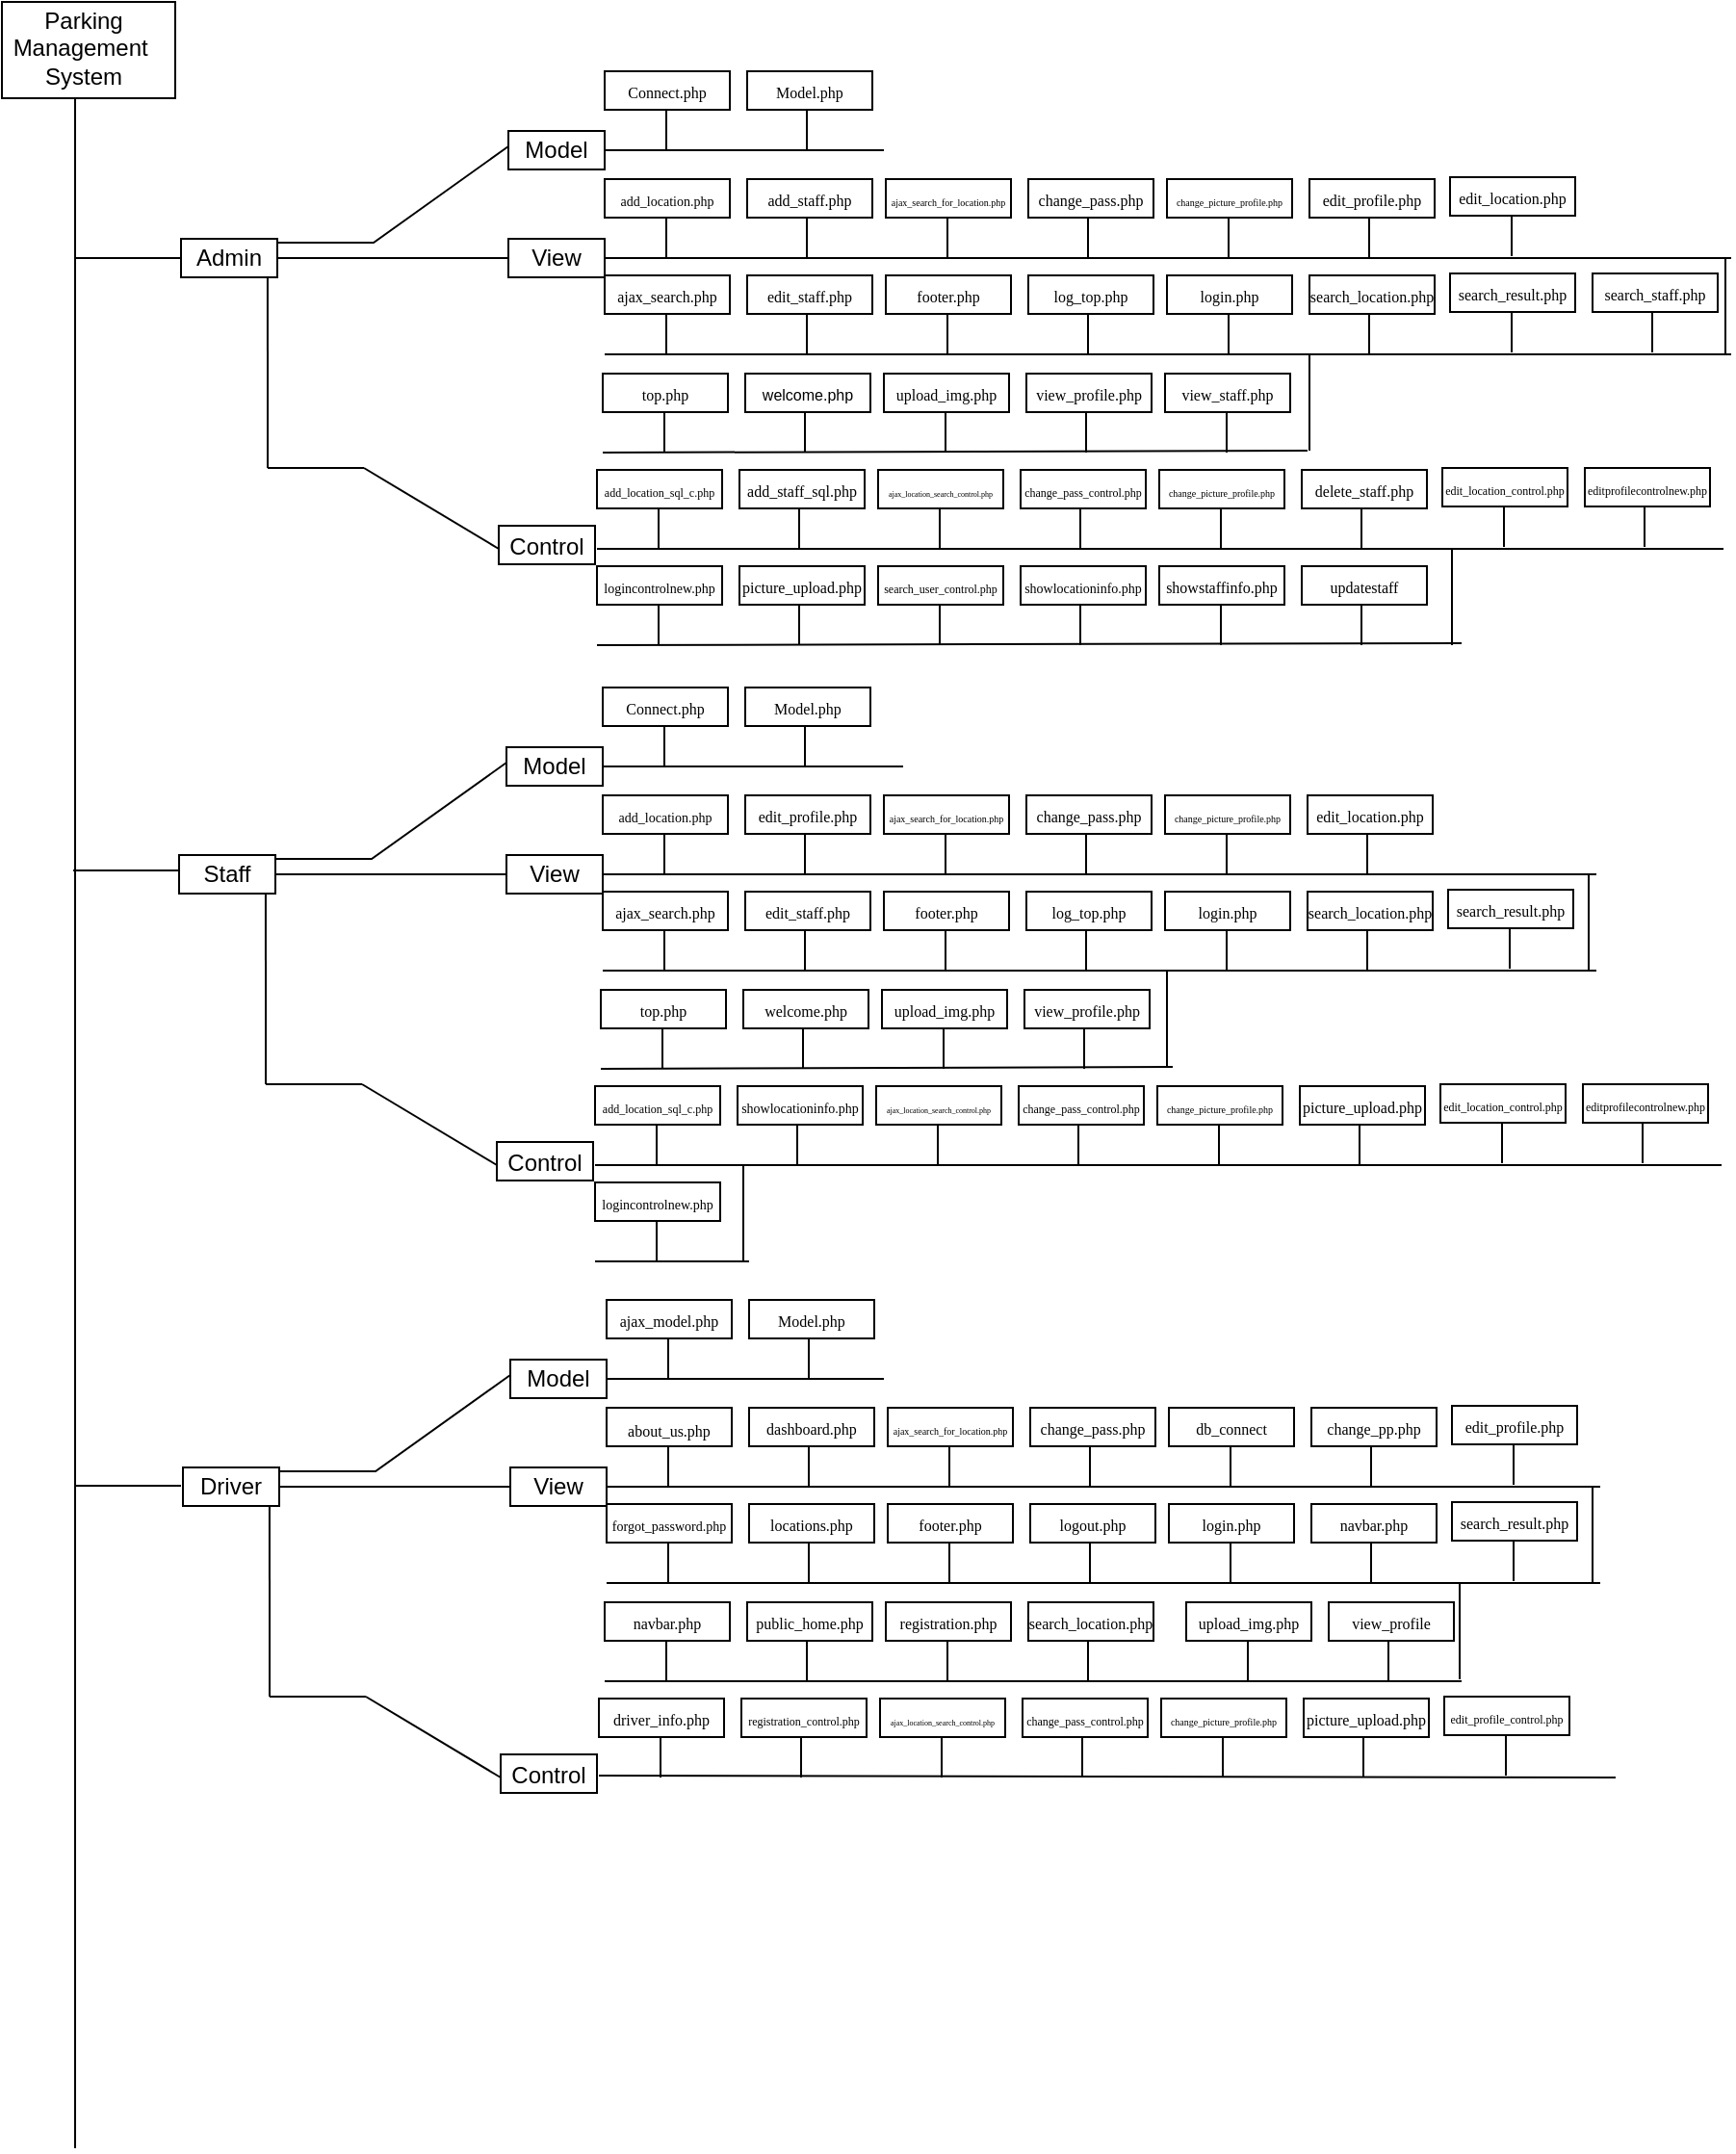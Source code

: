 <mxfile version="21.0.6" type="device"><diagram name="Page-1" id="TSAA4OYQrNOy7-fFuGPF"><mxGraphModel dx="1750" dy="902" grid="1" gridSize="10" guides="1" tooltips="1" connect="1" arrows="1" fold="1" page="1" pageScale="1" pageWidth="850" pageHeight="1100" math="0" shadow="0"><root><mxCell id="0"/><mxCell id="1" parent="0"/><mxCell id="w28XsXkn1zFjg5mdCZoT-1" value="" style="rounded=0;whiteSpace=wrap;html=1;" parent="1" vertex="1"><mxGeometry x="2" y="67" width="90" height="50" as="geometry"/></mxCell><mxCell id="w28XsXkn1zFjg5mdCZoT-2" value="" style="endArrow=none;html=1;rounded=0;entryX=0.5;entryY=1;entryDx=0;entryDy=0;" parent="1" edge="1"><mxGeometry width="50" height="50" relative="1" as="geometry"><mxPoint x="40" y="1181.524" as="sourcePoint"/><mxPoint x="40" y="117" as="targetPoint"/></mxGeometry></mxCell><mxCell id="w28XsXkn1zFjg5mdCZoT-3" value="" style="endArrow=none;html=1;rounded=0;" parent="1" edge="1"><mxGeometry width="50" height="50" relative="1" as="geometry"><mxPoint x="40" y="200" as="sourcePoint"/><mxPoint x="95" y="200" as="targetPoint"/></mxGeometry></mxCell><mxCell id="w28XsXkn1zFjg5mdCZoT-4" value="Parking Management&amp;nbsp;&lt;br&gt;System" style="text;html=1;strokeColor=none;fillColor=none;align=center;verticalAlign=middle;whiteSpace=wrap;rounded=0;" parent="1" vertex="1"><mxGeometry x="12" y="80" width="65" height="21" as="geometry"/></mxCell><mxCell id="w28XsXkn1zFjg5mdCZoT-5" value="" style="rounded=0;whiteSpace=wrap;html=1;" parent="1" vertex="1"><mxGeometry x="95" y="190" width="50" height="20" as="geometry"/></mxCell><mxCell id="w28XsXkn1zFjg5mdCZoT-6" value="Admin" style="text;html=1;strokeColor=none;fillColor=none;align=center;verticalAlign=middle;whiteSpace=wrap;rounded=0;" parent="1" vertex="1"><mxGeometry x="90" y="185" width="60" height="30" as="geometry"/></mxCell><mxCell id="w28XsXkn1zFjg5mdCZoT-7" value="" style="endArrow=none;html=1;rounded=0;" parent="1" edge="1"><mxGeometry width="50" height="50" relative="1" as="geometry"><mxPoint x="145" y="192" as="sourcePoint"/><mxPoint x="265" y="142" as="targetPoint"/><Array as="points"><mxPoint x="195" y="192"/><mxPoint x="265" y="142"/></Array></mxGeometry></mxCell><mxCell id="w28XsXkn1zFjg5mdCZoT-8" value="" style="rounded=0;whiteSpace=wrap;html=1;" parent="1" vertex="1"><mxGeometry x="265" y="134" width="50" height="20" as="geometry"/></mxCell><mxCell id="w28XsXkn1zFjg5mdCZoT-9" value="Model" style="text;html=1;strokeColor=none;fillColor=none;align=center;verticalAlign=middle;whiteSpace=wrap;rounded=0;" parent="1" vertex="1"><mxGeometry x="260" y="129" width="60" height="30" as="geometry"/></mxCell><mxCell id="w28XsXkn1zFjg5mdCZoT-10" value="" style="endArrow=none;html=1;rounded=0;exitX=0.917;exitY=0.5;exitDx=0;exitDy=0;exitPerimeter=0;" parent="1" source="w28XsXkn1zFjg5mdCZoT-6" edge="1"><mxGeometry width="50" height="50" relative="1" as="geometry"><mxPoint x="365" y="300" as="sourcePoint"/><mxPoint x="265" y="200" as="targetPoint"/></mxGeometry></mxCell><mxCell id="w28XsXkn1zFjg5mdCZoT-11" value="" style="rounded=0;whiteSpace=wrap;html=1;" parent="1" vertex="1"><mxGeometry x="265" y="190" width="50" height="20" as="geometry"/></mxCell><mxCell id="w28XsXkn1zFjg5mdCZoT-12" value="View" style="text;html=1;strokeColor=none;fillColor=none;align=center;verticalAlign=middle;whiteSpace=wrap;rounded=0;" parent="1" vertex="1"><mxGeometry x="260" y="185" width="60" height="30" as="geometry"/></mxCell><mxCell id="w28XsXkn1zFjg5mdCZoT-16" value="" style="endArrow=none;html=1;rounded=0;" parent="1" edge="1"><mxGeometry width="50" height="50" relative="1" as="geometry"><mxPoint x="140" y="309" as="sourcePoint"/><mxPoint x="190" y="309" as="targetPoint"/></mxGeometry></mxCell><mxCell id="w28XsXkn1zFjg5mdCZoT-17" value="" style="endArrow=none;html=1;rounded=0;" parent="1" edge="1"><mxGeometry width="50" height="50" relative="1" as="geometry"><mxPoint x="190" y="309" as="sourcePoint"/><mxPoint x="260" y="351" as="targetPoint"/></mxGeometry></mxCell><mxCell id="w28XsXkn1zFjg5mdCZoT-18" value="" style="rounded=0;whiteSpace=wrap;html=1;" parent="1" vertex="1"><mxGeometry x="260" y="339" width="50" height="20" as="geometry"/></mxCell><mxCell id="w28XsXkn1zFjg5mdCZoT-19" value="Control" style="text;html=1;strokeColor=none;fillColor=none;align=center;verticalAlign=middle;whiteSpace=wrap;rounded=0;" parent="1" vertex="1"><mxGeometry x="255" y="335" width="60" height="30" as="geometry"/></mxCell><mxCell id="w28XsXkn1zFjg5mdCZoT-20" value="" style="endArrow=none;html=1;rounded=0;exitX=1;exitY=0.5;exitDx=0;exitDy=0;" parent="1" edge="1"><mxGeometry width="50" height="50" relative="1" as="geometry"><mxPoint x="315" y="144" as="sourcePoint"/><mxPoint x="460" y="144" as="targetPoint"/></mxGeometry></mxCell><mxCell id="w28XsXkn1zFjg5mdCZoT-21" value="" style="endArrow=none;html=1;rounded=0;" parent="1" edge="1"><mxGeometry width="50" height="50" relative="1" as="geometry"><mxPoint x="347" y="144" as="sourcePoint"/><mxPoint x="347" y="121" as="targetPoint"/></mxGeometry></mxCell><mxCell id="w28XsXkn1zFjg5mdCZoT-22" value="" style="rounded=0;whiteSpace=wrap;html=1;" parent="1" vertex="1"><mxGeometry x="315" y="103" width="65" height="20" as="geometry"/></mxCell><mxCell id="Vm1gL1WOf4muvQ3jf9Yo-1" value="" style="endArrow=none;html=1;rounded=0;" parent="1" edge="1"><mxGeometry width="50" height="50" relative="1" as="geometry"><mxPoint x="420" y="144" as="sourcePoint"/><mxPoint x="420" y="121" as="targetPoint"/></mxGeometry></mxCell><mxCell id="Vm1gL1WOf4muvQ3jf9Yo-111" value="&lt;font face=&quot;Times New Roman&quot; style=&quot;font-size: 8px;&quot;&gt;Connect.php&lt;/font&gt;" style="text;html=1;strokeColor=none;fillColor=none;align=center;verticalAlign=middle;whiteSpace=wrap;rounded=0;" parent="1" vertex="1"><mxGeometry x="315" y="102" width="65" height="22" as="geometry"/></mxCell><mxCell id="Vm1gL1WOf4muvQ3jf9Yo-323" value="" style="endArrow=none;html=1;rounded=0;" parent="1" edge="1"><mxGeometry width="50" height="50" relative="1" as="geometry"><mxPoint x="39" y="518" as="sourcePoint"/><mxPoint x="94" y="518" as="targetPoint"/></mxGeometry></mxCell><mxCell id="LPua7Tx2b4-OECMLm_bg-2" value="&lt;font style=&quot;font-size: 10px;&quot; face=&quot;Times New Roman&quot;&gt;model.php&lt;/font&gt;" style="text;html=1;strokeColor=none;fillColor=none;align=center;verticalAlign=middle;whiteSpace=wrap;rounded=0;" vertex="1" parent="1"><mxGeometry x="390" y="103" width="61" height="18" as="geometry"/></mxCell><mxCell id="LPua7Tx2b4-OECMLm_bg-5" value="&lt;font face=&quot;Times New Roman&quot; style=&quot;font-size: 8px;&quot;&gt;Model.php&lt;/font&gt;" style="rounded=0;whiteSpace=wrap;html=1;" vertex="1" parent="1"><mxGeometry x="389" y="103" width="65" height="20" as="geometry"/></mxCell><mxCell id="LPua7Tx2b4-OECMLm_bg-12" value="" style="endArrow=none;html=1;rounded=0;exitX=1;exitY=0.5;exitDx=0;exitDy=0;" edge="1" parent="1"><mxGeometry width="50" height="50" relative="1" as="geometry"><mxPoint x="315" y="200" as="sourcePoint"/><mxPoint x="900" y="200" as="targetPoint"/></mxGeometry></mxCell><mxCell id="LPua7Tx2b4-OECMLm_bg-13" value="" style="endArrow=none;html=1;rounded=0;" edge="1" parent="1"><mxGeometry width="50" height="50" relative="1" as="geometry"><mxPoint x="347" y="200" as="sourcePoint"/><mxPoint x="347" y="177" as="targetPoint"/></mxGeometry></mxCell><mxCell id="LPua7Tx2b4-OECMLm_bg-14" value="" style="rounded=0;whiteSpace=wrap;html=1;" vertex="1" parent="1"><mxGeometry x="315" y="159" width="65" height="20" as="geometry"/></mxCell><mxCell id="LPua7Tx2b4-OECMLm_bg-15" value="" style="endArrow=none;html=1;rounded=0;" edge="1" parent="1"><mxGeometry width="50" height="50" relative="1" as="geometry"><mxPoint x="420" y="200" as="sourcePoint"/><mxPoint x="420" y="177" as="targetPoint"/></mxGeometry></mxCell><mxCell id="LPua7Tx2b4-OECMLm_bg-16" value="&lt;font face=&quot;Times New Roman&quot; style=&quot;font-size: 7px;&quot;&gt;add_location.php&lt;/font&gt;" style="text;html=1;strokeColor=none;fillColor=none;align=center;verticalAlign=middle;whiteSpace=wrap;rounded=0;" vertex="1" parent="1"><mxGeometry x="315" y="158" width="65" height="22" as="geometry"/></mxCell><mxCell id="LPua7Tx2b4-OECMLm_bg-17" value="&lt;font style=&quot;font-size: 10px;&quot; face=&quot;Times New Roman&quot;&gt;model.php&lt;/font&gt;" style="text;html=1;strokeColor=none;fillColor=none;align=center;verticalAlign=middle;whiteSpace=wrap;rounded=0;" vertex="1" parent="1"><mxGeometry x="390" y="159" width="61" height="18" as="geometry"/></mxCell><mxCell id="LPua7Tx2b4-OECMLm_bg-18" value="&lt;font style=&quot;font-size: 8px;&quot; face=&quot;Times New Roman&quot;&gt;add_staff.php&lt;/font&gt;" style="rounded=0;whiteSpace=wrap;html=1;" vertex="1" parent="1"><mxGeometry x="389" y="159" width="65" height="20" as="geometry"/></mxCell><mxCell id="LPua7Tx2b4-OECMLm_bg-19" value="" style="endArrow=none;html=1;rounded=0;" edge="1" parent="1"><mxGeometry width="50" height="50" relative="1" as="geometry"><mxPoint x="493" y="200" as="sourcePoint"/><mxPoint x="493" y="177" as="targetPoint"/></mxGeometry></mxCell><mxCell id="LPua7Tx2b4-OECMLm_bg-20" value="" style="rounded=0;whiteSpace=wrap;html=1;" vertex="1" parent="1"><mxGeometry x="461" y="159" width="65" height="20" as="geometry"/></mxCell><mxCell id="LPua7Tx2b4-OECMLm_bg-21" value="" style="endArrow=none;html=1;rounded=0;" edge="1" parent="1"><mxGeometry width="50" height="50" relative="1" as="geometry"><mxPoint x="566" y="200" as="sourcePoint"/><mxPoint x="566" y="177" as="targetPoint"/></mxGeometry></mxCell><mxCell id="LPua7Tx2b4-OECMLm_bg-22" value="&lt;font style=&quot;font-size: 5px;&quot; face=&quot;Times New Roman&quot;&gt;ajax_search_for_location.php&lt;/font&gt;" style="text;html=1;strokeColor=none;fillColor=none;align=center;verticalAlign=middle;whiteSpace=wrap;rounded=0;" vertex="1" parent="1"><mxGeometry x="461" y="158" width="65" height="22" as="geometry"/></mxCell><mxCell id="LPua7Tx2b4-OECMLm_bg-23" value="&lt;font style=&quot;font-size: 10px;&quot; face=&quot;Times New Roman&quot;&gt;model.php&lt;/font&gt;" style="text;html=1;strokeColor=none;fillColor=none;align=center;verticalAlign=middle;whiteSpace=wrap;rounded=0;" vertex="1" parent="1"><mxGeometry x="536" y="159" width="61" height="18" as="geometry"/></mxCell><mxCell id="LPua7Tx2b4-OECMLm_bg-24" value="&lt;font style=&quot;font-size: 8px;&quot; face=&quot;Times New Roman&quot;&gt;change_pass.php&lt;/font&gt;" style="rounded=0;whiteSpace=wrap;html=1;" vertex="1" parent="1"><mxGeometry x="535" y="159" width="65" height="20" as="geometry"/></mxCell><mxCell id="LPua7Tx2b4-OECMLm_bg-25" value="" style="endArrow=none;html=1;rounded=0;" edge="1" parent="1"><mxGeometry width="50" height="50" relative="1" as="geometry"><mxPoint x="639" y="200" as="sourcePoint"/><mxPoint x="639" y="177" as="targetPoint"/></mxGeometry></mxCell><mxCell id="LPua7Tx2b4-OECMLm_bg-26" value="" style="rounded=0;whiteSpace=wrap;html=1;" vertex="1" parent="1"><mxGeometry x="607" y="159" width="65" height="20" as="geometry"/></mxCell><mxCell id="LPua7Tx2b4-OECMLm_bg-27" value="" style="endArrow=none;html=1;rounded=0;" edge="1" parent="1"><mxGeometry width="50" height="50" relative="1" as="geometry"><mxPoint x="712" y="200" as="sourcePoint"/><mxPoint x="712" y="177" as="targetPoint"/></mxGeometry></mxCell><mxCell id="LPua7Tx2b4-OECMLm_bg-28" value="&lt;font style=&quot;font-size: 5px;&quot; face=&quot;Times New Roman&quot;&gt;change_picture_profile.php&lt;/font&gt;" style="text;html=1;strokeColor=none;fillColor=none;align=center;verticalAlign=middle;whiteSpace=wrap;rounded=0;" vertex="1" parent="1"><mxGeometry x="607" y="158" width="65" height="22" as="geometry"/></mxCell><mxCell id="LPua7Tx2b4-OECMLm_bg-29" value="&lt;font style=&quot;font-size: 10px;&quot; face=&quot;Times New Roman&quot;&gt;model.php&lt;/font&gt;" style="text;html=1;strokeColor=none;fillColor=none;align=center;verticalAlign=middle;whiteSpace=wrap;rounded=0;" vertex="1" parent="1"><mxGeometry x="682" y="159" width="61" height="18" as="geometry"/></mxCell><mxCell id="LPua7Tx2b4-OECMLm_bg-30" value="&lt;font style=&quot;font-size: 8px;&quot; face=&quot;Times New Roman&quot;&gt;edit_profile.php&lt;/font&gt;" style="rounded=0;whiteSpace=wrap;html=1;" vertex="1" parent="1"><mxGeometry x="681" y="159" width="65" height="20" as="geometry"/></mxCell><mxCell id="LPua7Tx2b4-OECMLm_bg-31" value="" style="endArrow=none;html=1;rounded=0;" edge="1" parent="1"><mxGeometry width="50" height="50" relative="1" as="geometry"><mxPoint x="786" y="199" as="sourcePoint"/><mxPoint x="786" y="176" as="targetPoint"/></mxGeometry></mxCell><mxCell id="LPua7Tx2b4-OECMLm_bg-32" value="" style="rounded=0;whiteSpace=wrap;html=1;" vertex="1" parent="1"><mxGeometry x="754" y="158" width="65" height="20" as="geometry"/></mxCell><mxCell id="LPua7Tx2b4-OECMLm_bg-34" value="&lt;font style=&quot;font-size: 8px;&quot; face=&quot;Times New Roman&quot;&gt;edit_location.php&lt;/font&gt;" style="text;html=1;strokeColor=none;fillColor=none;align=center;verticalAlign=middle;whiteSpace=wrap;rounded=0;" vertex="1" parent="1"><mxGeometry x="754" y="157" width="65" height="22" as="geometry"/></mxCell><mxCell id="LPua7Tx2b4-OECMLm_bg-37" value="" style="endArrow=none;html=1;rounded=0;" edge="1" parent="1"><mxGeometry width="50" height="50" relative="1" as="geometry"><mxPoint x="897" y="250" as="sourcePoint"/><mxPoint x="897" y="200" as="targetPoint"/></mxGeometry></mxCell><mxCell id="LPua7Tx2b4-OECMLm_bg-38" value="" style="endArrow=none;html=1;rounded=0;exitX=1;exitY=0.5;exitDx=0;exitDy=0;" edge="1" parent="1"><mxGeometry width="50" height="50" relative="1" as="geometry"><mxPoint x="315" y="250" as="sourcePoint"/><mxPoint x="900" y="250" as="targetPoint"/></mxGeometry></mxCell><mxCell id="LPua7Tx2b4-OECMLm_bg-39" value="" style="endArrow=none;html=1;rounded=0;" edge="1" parent="1"><mxGeometry width="50" height="50" relative="1" as="geometry"><mxPoint x="347" y="250" as="sourcePoint"/><mxPoint x="347" y="227" as="targetPoint"/></mxGeometry></mxCell><mxCell id="LPua7Tx2b4-OECMLm_bg-40" value="" style="rounded=0;whiteSpace=wrap;html=1;" vertex="1" parent="1"><mxGeometry x="315" y="209" width="65" height="20" as="geometry"/></mxCell><mxCell id="LPua7Tx2b4-OECMLm_bg-41" value="" style="endArrow=none;html=1;rounded=0;" edge="1" parent="1"><mxGeometry width="50" height="50" relative="1" as="geometry"><mxPoint x="420" y="250" as="sourcePoint"/><mxPoint x="420" y="227" as="targetPoint"/></mxGeometry></mxCell><mxCell id="LPua7Tx2b4-OECMLm_bg-42" value="&lt;font style=&quot;font-size: 8px;&quot; face=&quot;Times New Roman&quot;&gt;ajax_search.php&lt;/font&gt;" style="text;html=1;strokeColor=none;fillColor=none;align=center;verticalAlign=middle;whiteSpace=wrap;rounded=0;" vertex="1" parent="1"><mxGeometry x="315" y="208" width="65" height="22" as="geometry"/></mxCell><mxCell id="LPua7Tx2b4-OECMLm_bg-43" value="&lt;font style=&quot;font-size: 10px;&quot; face=&quot;Times New Roman&quot;&gt;model.php&lt;/font&gt;" style="text;html=1;strokeColor=none;fillColor=none;align=center;verticalAlign=middle;whiteSpace=wrap;rounded=0;" vertex="1" parent="1"><mxGeometry x="390" y="209" width="61" height="18" as="geometry"/></mxCell><mxCell id="LPua7Tx2b4-OECMLm_bg-44" value="&lt;font style=&quot;font-size: 8px;&quot; face=&quot;Times New Roman&quot;&gt;edit_staff.php&lt;/font&gt;" style="rounded=0;whiteSpace=wrap;html=1;" vertex="1" parent="1"><mxGeometry x="389" y="209" width="65" height="20" as="geometry"/></mxCell><mxCell id="LPua7Tx2b4-OECMLm_bg-45" value="" style="endArrow=none;html=1;rounded=0;" edge="1" parent="1"><mxGeometry width="50" height="50" relative="1" as="geometry"><mxPoint x="493" y="250" as="sourcePoint"/><mxPoint x="493" y="227" as="targetPoint"/></mxGeometry></mxCell><mxCell id="LPua7Tx2b4-OECMLm_bg-46" value="" style="rounded=0;whiteSpace=wrap;html=1;" vertex="1" parent="1"><mxGeometry x="461" y="209" width="65" height="20" as="geometry"/></mxCell><mxCell id="LPua7Tx2b4-OECMLm_bg-47" value="" style="endArrow=none;html=1;rounded=0;" edge="1" parent="1"><mxGeometry width="50" height="50" relative="1" as="geometry"><mxPoint x="566" y="250" as="sourcePoint"/><mxPoint x="566" y="227" as="targetPoint"/></mxGeometry></mxCell><mxCell id="LPua7Tx2b4-OECMLm_bg-48" value="&lt;font style=&quot;font-size: 8px;&quot; face=&quot;Times New Roman&quot;&gt;footer.php&lt;/font&gt;" style="text;html=1;strokeColor=none;fillColor=none;align=center;verticalAlign=middle;whiteSpace=wrap;rounded=0;" vertex="1" parent="1"><mxGeometry x="461" y="208" width="65" height="22" as="geometry"/></mxCell><mxCell id="LPua7Tx2b4-OECMLm_bg-49" value="&lt;font style=&quot;font-size: 10px;&quot; face=&quot;Times New Roman&quot;&gt;model.php&lt;/font&gt;" style="text;html=1;strokeColor=none;fillColor=none;align=center;verticalAlign=middle;whiteSpace=wrap;rounded=0;" vertex="1" parent="1"><mxGeometry x="536" y="209" width="61" height="18" as="geometry"/></mxCell><mxCell id="LPua7Tx2b4-OECMLm_bg-50" value="&lt;font style=&quot;font-size: 8px;&quot; face=&quot;Times New Roman&quot;&gt;log_top.php&lt;/font&gt;" style="rounded=0;whiteSpace=wrap;html=1;" vertex="1" parent="1"><mxGeometry x="535" y="209" width="65" height="20" as="geometry"/></mxCell><mxCell id="LPua7Tx2b4-OECMLm_bg-51" value="" style="endArrow=none;html=1;rounded=0;" edge="1" parent="1"><mxGeometry width="50" height="50" relative="1" as="geometry"><mxPoint x="639" y="250" as="sourcePoint"/><mxPoint x="639" y="227" as="targetPoint"/></mxGeometry></mxCell><mxCell id="LPua7Tx2b4-OECMLm_bg-52" value="" style="rounded=0;whiteSpace=wrap;html=1;" vertex="1" parent="1"><mxGeometry x="607" y="209" width="65" height="20" as="geometry"/></mxCell><mxCell id="LPua7Tx2b4-OECMLm_bg-53" value="" style="endArrow=none;html=1;rounded=0;" edge="1" parent="1"><mxGeometry width="50" height="50" relative="1" as="geometry"><mxPoint x="712" y="250" as="sourcePoint"/><mxPoint x="712" y="227" as="targetPoint"/></mxGeometry></mxCell><mxCell id="LPua7Tx2b4-OECMLm_bg-54" value="&lt;font face=&quot;Times New Roman&quot; style=&quot;font-size: 8px;&quot;&gt;login.php&lt;/font&gt;" style="text;html=1;strokeColor=none;fillColor=none;align=center;verticalAlign=middle;whiteSpace=wrap;rounded=0;" vertex="1" parent="1"><mxGeometry x="607" y="208" width="65" height="22" as="geometry"/></mxCell><mxCell id="LPua7Tx2b4-OECMLm_bg-55" value="&lt;font style=&quot;font-size: 10px;&quot; face=&quot;Times New Roman&quot;&gt;model.php&lt;/font&gt;" style="text;html=1;strokeColor=none;fillColor=none;align=center;verticalAlign=middle;whiteSpace=wrap;rounded=0;" vertex="1" parent="1"><mxGeometry x="682" y="209" width="61" height="18" as="geometry"/></mxCell><mxCell id="LPua7Tx2b4-OECMLm_bg-56" value="&lt;font style=&quot;font-size: 8px;&quot; face=&quot;Times New Roman&quot;&gt;search_location.php&lt;/font&gt;" style="rounded=0;whiteSpace=wrap;html=1;" vertex="1" parent="1"><mxGeometry x="681" y="209" width="65" height="20" as="geometry"/></mxCell><mxCell id="LPua7Tx2b4-OECMLm_bg-57" value="" style="endArrow=none;html=1;rounded=0;" edge="1" parent="1"><mxGeometry width="50" height="50" relative="1" as="geometry"><mxPoint x="786" y="249" as="sourcePoint"/><mxPoint x="786" y="226" as="targetPoint"/></mxGeometry></mxCell><mxCell id="LPua7Tx2b4-OECMLm_bg-58" value="" style="rounded=0;whiteSpace=wrap;html=1;" vertex="1" parent="1"><mxGeometry x="754" y="208" width="65" height="20" as="geometry"/></mxCell><mxCell id="LPua7Tx2b4-OECMLm_bg-59" value="" style="endArrow=none;html=1;rounded=0;" edge="1" parent="1"><mxGeometry width="50" height="50" relative="1" as="geometry"><mxPoint x="859" y="249" as="sourcePoint"/><mxPoint x="859" y="226" as="targetPoint"/></mxGeometry></mxCell><mxCell id="LPua7Tx2b4-OECMLm_bg-60" value="&lt;font style=&quot;font-size: 8px;&quot; face=&quot;Times New Roman&quot;&gt;search_result.php&lt;/font&gt;" style="text;html=1;strokeColor=none;fillColor=none;align=center;verticalAlign=middle;whiteSpace=wrap;rounded=0;" vertex="1" parent="1"><mxGeometry x="754" y="207" width="65" height="22" as="geometry"/></mxCell><mxCell id="LPua7Tx2b4-OECMLm_bg-61" value="&lt;font style=&quot;font-size: 10px;&quot; face=&quot;Times New Roman&quot;&gt;model.php&lt;/font&gt;" style="text;html=1;strokeColor=none;fillColor=none;align=center;verticalAlign=middle;whiteSpace=wrap;rounded=0;" vertex="1" parent="1"><mxGeometry x="829" y="208" width="61" height="18" as="geometry"/></mxCell><mxCell id="LPua7Tx2b4-OECMLm_bg-62" value="&lt;font style=&quot;font-size: 8px;&quot; face=&quot;Times New Roman&quot;&gt;search_staff.php&lt;/font&gt;" style="rounded=0;whiteSpace=wrap;html=1;" vertex="1" parent="1"><mxGeometry x="828" y="208" width="65" height="20" as="geometry"/></mxCell><mxCell id="LPua7Tx2b4-OECMLm_bg-63" value="" style="endArrow=none;html=1;rounded=0;" edge="1" parent="1"><mxGeometry width="50" height="50" relative="1" as="geometry"><mxPoint x="681" y="300" as="sourcePoint"/><mxPoint x="681" y="250" as="targetPoint"/></mxGeometry></mxCell><mxCell id="LPua7Tx2b4-OECMLm_bg-64" value="" style="endArrow=none;html=1;rounded=0;exitX=1;exitY=0.5;exitDx=0;exitDy=0;" edge="1" parent="1"><mxGeometry width="50" height="50" relative="1" as="geometry"><mxPoint x="314" y="301" as="sourcePoint"/><mxPoint x="680" y="300" as="targetPoint"/></mxGeometry></mxCell><mxCell id="LPua7Tx2b4-OECMLm_bg-65" value="" style="endArrow=none;html=1;rounded=0;" edge="1" parent="1"><mxGeometry width="50" height="50" relative="1" as="geometry"><mxPoint x="346" y="301" as="sourcePoint"/><mxPoint x="346" y="278" as="targetPoint"/></mxGeometry></mxCell><mxCell id="LPua7Tx2b4-OECMLm_bg-66" value="" style="rounded=0;whiteSpace=wrap;html=1;" vertex="1" parent="1"><mxGeometry x="314" y="260" width="65" height="20" as="geometry"/></mxCell><mxCell id="LPua7Tx2b4-OECMLm_bg-67" value="" style="endArrow=none;html=1;rounded=0;" edge="1" parent="1"><mxGeometry width="50" height="50" relative="1" as="geometry"><mxPoint x="419" y="301" as="sourcePoint"/><mxPoint x="419" y="278" as="targetPoint"/></mxGeometry></mxCell><mxCell id="LPua7Tx2b4-OECMLm_bg-68" value="&lt;font face=&quot;Times New Roman&quot; style=&quot;font-size: 8px;&quot;&gt;top.php&lt;/font&gt;" style="text;html=1;strokeColor=none;fillColor=none;align=center;verticalAlign=middle;whiteSpace=wrap;rounded=0;" vertex="1" parent="1"><mxGeometry x="314" y="259" width="65" height="22" as="geometry"/></mxCell><mxCell id="LPua7Tx2b4-OECMLm_bg-69" value="&lt;font style=&quot;font-size: 10px;&quot; face=&quot;Times New Roman&quot;&gt;model.php&lt;/font&gt;" style="text;html=1;strokeColor=none;fillColor=none;align=center;verticalAlign=middle;whiteSpace=wrap;rounded=0;" vertex="1" parent="1"><mxGeometry x="389" y="260" width="61" height="18" as="geometry"/></mxCell><mxCell id="LPua7Tx2b4-OECMLm_bg-70" value="&lt;font style=&quot;font-size: 8px;&quot;&gt;welcome.php&lt;/font&gt;" style="rounded=0;whiteSpace=wrap;html=1;" vertex="1" parent="1"><mxGeometry x="388" y="260" width="65" height="20" as="geometry"/></mxCell><mxCell id="LPua7Tx2b4-OECMLm_bg-71" value="" style="endArrow=none;html=1;rounded=0;" edge="1" parent="1"><mxGeometry width="50" height="50" relative="1" as="geometry"><mxPoint x="492" y="301" as="sourcePoint"/><mxPoint x="492" y="278" as="targetPoint"/></mxGeometry></mxCell><mxCell id="LPua7Tx2b4-OECMLm_bg-72" value="" style="rounded=0;whiteSpace=wrap;html=1;" vertex="1" parent="1"><mxGeometry x="460" y="260" width="65" height="20" as="geometry"/></mxCell><mxCell id="LPua7Tx2b4-OECMLm_bg-73" value="" style="endArrow=none;html=1;rounded=0;" edge="1" parent="1"><mxGeometry width="50" height="50" relative="1" as="geometry"><mxPoint x="565" y="301" as="sourcePoint"/><mxPoint x="565" y="278" as="targetPoint"/></mxGeometry></mxCell><mxCell id="LPua7Tx2b4-OECMLm_bg-74" value="&lt;font style=&quot;font-size: 8px;&quot; face=&quot;Times New Roman&quot;&gt;upload_img.php&lt;/font&gt;" style="text;html=1;strokeColor=none;fillColor=none;align=center;verticalAlign=middle;whiteSpace=wrap;rounded=0;" vertex="1" parent="1"><mxGeometry x="460" y="259" width="65" height="22" as="geometry"/></mxCell><mxCell id="LPua7Tx2b4-OECMLm_bg-75" value="&lt;font style=&quot;font-size: 10px;&quot; face=&quot;Times New Roman&quot;&gt;model.php&lt;/font&gt;" style="text;html=1;strokeColor=none;fillColor=none;align=center;verticalAlign=middle;whiteSpace=wrap;rounded=0;" vertex="1" parent="1"><mxGeometry x="535" y="260" width="61" height="18" as="geometry"/></mxCell><mxCell id="LPua7Tx2b4-OECMLm_bg-76" value="&lt;font style=&quot;font-size: 8px;&quot; face=&quot;Times New Roman&quot;&gt;view_profile.php&lt;/font&gt;" style="rounded=0;whiteSpace=wrap;html=1;" vertex="1" parent="1"><mxGeometry x="534" y="260" width="65" height="20" as="geometry"/></mxCell><mxCell id="LPua7Tx2b4-OECMLm_bg-77" value="" style="endArrow=none;html=1;rounded=0;" edge="1" parent="1"><mxGeometry width="50" height="50" relative="1" as="geometry"><mxPoint x="638" y="301" as="sourcePoint"/><mxPoint x="638" y="278" as="targetPoint"/></mxGeometry></mxCell><mxCell id="LPua7Tx2b4-OECMLm_bg-78" value="" style="rounded=0;whiteSpace=wrap;html=1;" vertex="1" parent="1"><mxGeometry x="606" y="260" width="65" height="20" as="geometry"/></mxCell><mxCell id="LPua7Tx2b4-OECMLm_bg-80" value="&lt;font style=&quot;font-size: 8px;&quot; face=&quot;Times New Roman&quot;&gt;view_staff.php&lt;/font&gt;" style="text;html=1;strokeColor=none;fillColor=none;align=center;verticalAlign=middle;whiteSpace=wrap;rounded=0;" vertex="1" parent="1"><mxGeometry x="606" y="259" width="65" height="22" as="geometry"/></mxCell><mxCell id="LPua7Tx2b4-OECMLm_bg-92" value="" style="endArrow=none;html=1;rounded=0;entryX=0.833;entryY=0.833;entryDx=0;entryDy=0;entryPerimeter=0;" edge="1" parent="1" target="w28XsXkn1zFjg5mdCZoT-6"><mxGeometry width="50" height="50" relative="1" as="geometry"><mxPoint x="140" y="309" as="sourcePoint"/><mxPoint x="140" y="260" as="targetPoint"/></mxGeometry></mxCell><mxCell id="LPua7Tx2b4-OECMLm_bg-161" value="" style="endArrow=none;html=1;rounded=0;exitX=1;exitY=0.5;exitDx=0;exitDy=0;" edge="1" parent="1"><mxGeometry width="50" height="50" relative="1" as="geometry"><mxPoint x="311" y="351" as="sourcePoint"/><mxPoint x="896" y="351" as="targetPoint"/></mxGeometry></mxCell><mxCell id="LPua7Tx2b4-OECMLm_bg-162" value="" style="endArrow=none;html=1;rounded=0;" edge="1" parent="1"><mxGeometry width="50" height="50" relative="1" as="geometry"><mxPoint x="343" y="351" as="sourcePoint"/><mxPoint x="343" y="328" as="targetPoint"/></mxGeometry></mxCell><mxCell id="LPua7Tx2b4-OECMLm_bg-163" value="" style="rounded=0;whiteSpace=wrap;html=1;" vertex="1" parent="1"><mxGeometry x="311" y="310" width="65" height="20" as="geometry"/></mxCell><mxCell id="LPua7Tx2b4-OECMLm_bg-164" value="" style="endArrow=none;html=1;rounded=0;" edge="1" parent="1"><mxGeometry width="50" height="50" relative="1" as="geometry"><mxPoint x="416" y="351" as="sourcePoint"/><mxPoint x="416" y="328" as="targetPoint"/></mxGeometry></mxCell><mxCell id="LPua7Tx2b4-OECMLm_bg-165" value="&lt;font style=&quot;font-size: 6px;&quot; face=&quot;Times New Roman&quot;&gt;add_location_sql_c.php&lt;/font&gt;" style="text;html=1;strokeColor=none;fillColor=none;align=center;verticalAlign=middle;whiteSpace=wrap;rounded=0;" vertex="1" parent="1"><mxGeometry x="311" y="309" width="65" height="22" as="geometry"/></mxCell><mxCell id="LPua7Tx2b4-OECMLm_bg-166" value="&lt;font style=&quot;font-size: 10px;&quot; face=&quot;Times New Roman&quot;&gt;model.php&lt;/font&gt;" style="text;html=1;strokeColor=none;fillColor=none;align=center;verticalAlign=middle;whiteSpace=wrap;rounded=0;" vertex="1" parent="1"><mxGeometry x="386" y="310" width="61" height="18" as="geometry"/></mxCell><mxCell id="LPua7Tx2b4-OECMLm_bg-167" value="&lt;font style=&quot;font-size: 8px;&quot; face=&quot;Times New Roman&quot;&gt;add_staff_sql.php&lt;/font&gt;" style="rounded=0;whiteSpace=wrap;html=1;" vertex="1" parent="1"><mxGeometry x="385" y="310" width="65" height="20" as="geometry"/></mxCell><mxCell id="LPua7Tx2b4-OECMLm_bg-168" value="" style="endArrow=none;html=1;rounded=0;" edge="1" parent="1"><mxGeometry width="50" height="50" relative="1" as="geometry"><mxPoint x="489" y="351" as="sourcePoint"/><mxPoint x="489" y="328" as="targetPoint"/></mxGeometry></mxCell><mxCell id="LPua7Tx2b4-OECMLm_bg-169" value="" style="rounded=0;whiteSpace=wrap;html=1;" vertex="1" parent="1"><mxGeometry x="457" y="310" width="65" height="20" as="geometry"/></mxCell><mxCell id="LPua7Tx2b4-OECMLm_bg-170" value="" style="endArrow=none;html=1;rounded=0;" edge="1" parent="1"><mxGeometry width="50" height="50" relative="1" as="geometry"><mxPoint x="562" y="351" as="sourcePoint"/><mxPoint x="562" y="328" as="targetPoint"/></mxGeometry></mxCell><mxCell id="LPua7Tx2b4-OECMLm_bg-171" value="&lt;font style=&quot;font-size: 4px;&quot; face=&quot;Times New Roman&quot;&gt;ajax_location_search_control.php&lt;/font&gt;" style="text;html=1;strokeColor=none;fillColor=none;align=center;verticalAlign=middle;whiteSpace=wrap;rounded=0;" vertex="1" parent="1"><mxGeometry x="457" y="309" width="65" height="22" as="geometry"/></mxCell><mxCell id="LPua7Tx2b4-OECMLm_bg-172" value="&lt;font style=&quot;font-size: 10px;&quot; face=&quot;Times New Roman&quot;&gt;model.php&lt;/font&gt;" style="text;html=1;strokeColor=none;fillColor=none;align=center;verticalAlign=middle;whiteSpace=wrap;rounded=0;" vertex="1" parent="1"><mxGeometry x="532" y="310" width="61" height="18" as="geometry"/></mxCell><mxCell id="LPua7Tx2b4-OECMLm_bg-173" value="&lt;font style=&quot;font-size: 6px;&quot; face=&quot;Times New Roman&quot;&gt;change_pass_control.php&lt;/font&gt;" style="rounded=0;whiteSpace=wrap;html=1;" vertex="1" parent="1"><mxGeometry x="531" y="310" width="65" height="20" as="geometry"/></mxCell><mxCell id="LPua7Tx2b4-OECMLm_bg-174" value="" style="endArrow=none;html=1;rounded=0;" edge="1" parent="1"><mxGeometry width="50" height="50" relative="1" as="geometry"><mxPoint x="635" y="351" as="sourcePoint"/><mxPoint x="635" y="328" as="targetPoint"/></mxGeometry></mxCell><mxCell id="LPua7Tx2b4-OECMLm_bg-175" value="" style="rounded=0;whiteSpace=wrap;html=1;" vertex="1" parent="1"><mxGeometry x="603" y="310" width="65" height="20" as="geometry"/></mxCell><mxCell id="LPua7Tx2b4-OECMLm_bg-176" value="" style="endArrow=none;html=1;rounded=0;" edge="1" parent="1"><mxGeometry width="50" height="50" relative="1" as="geometry"><mxPoint x="708" y="351" as="sourcePoint"/><mxPoint x="708" y="328" as="targetPoint"/></mxGeometry></mxCell><mxCell id="LPua7Tx2b4-OECMLm_bg-177" value="&lt;font style=&quot;font-size: 5px;&quot; face=&quot;Times New Roman&quot;&gt;change_picture_profile.php&lt;/font&gt;" style="text;html=1;strokeColor=none;fillColor=none;align=center;verticalAlign=middle;whiteSpace=wrap;rounded=0;" vertex="1" parent="1"><mxGeometry x="603" y="309" width="65" height="22" as="geometry"/></mxCell><mxCell id="LPua7Tx2b4-OECMLm_bg-178" value="&lt;font style=&quot;font-size: 10px;&quot; face=&quot;Times New Roman&quot;&gt;model.php&lt;/font&gt;" style="text;html=1;strokeColor=none;fillColor=none;align=center;verticalAlign=middle;whiteSpace=wrap;rounded=0;" vertex="1" parent="1"><mxGeometry x="678" y="310" width="61" height="18" as="geometry"/></mxCell><mxCell id="LPua7Tx2b4-OECMLm_bg-179" value="&lt;font style=&quot;font-size: 8px;&quot; face=&quot;Times New Roman&quot;&gt;delete_staff.php&lt;/font&gt;" style="rounded=0;whiteSpace=wrap;html=1;" vertex="1" parent="1"><mxGeometry x="677" y="310" width="65" height="20" as="geometry"/></mxCell><mxCell id="LPua7Tx2b4-OECMLm_bg-180" value="" style="endArrow=none;html=1;rounded=0;" edge="1" parent="1"><mxGeometry width="50" height="50" relative="1" as="geometry"><mxPoint x="782" y="350" as="sourcePoint"/><mxPoint x="782" y="327" as="targetPoint"/></mxGeometry></mxCell><mxCell id="LPua7Tx2b4-OECMLm_bg-181" value="" style="rounded=0;whiteSpace=wrap;html=1;" vertex="1" parent="1"><mxGeometry x="750" y="309" width="65" height="20" as="geometry"/></mxCell><mxCell id="LPua7Tx2b4-OECMLm_bg-182" value="" style="endArrow=none;html=1;rounded=0;" edge="1" parent="1"><mxGeometry width="50" height="50" relative="1" as="geometry"><mxPoint x="855" y="350" as="sourcePoint"/><mxPoint x="855" y="327" as="targetPoint"/></mxGeometry></mxCell><mxCell id="LPua7Tx2b4-OECMLm_bg-183" value="&lt;font style=&quot;font-size: 6px;&quot; face=&quot;Times New Roman&quot;&gt;edit_location_control.php&lt;/font&gt;" style="text;html=1;strokeColor=none;fillColor=none;align=center;verticalAlign=middle;whiteSpace=wrap;rounded=0;" vertex="1" parent="1"><mxGeometry x="750" y="308" width="65" height="22" as="geometry"/></mxCell><mxCell id="LPua7Tx2b4-OECMLm_bg-184" value="&lt;font style=&quot;font-size: 10px;&quot; face=&quot;Times New Roman&quot;&gt;model.php&lt;/font&gt;" style="text;html=1;strokeColor=none;fillColor=none;align=center;verticalAlign=middle;whiteSpace=wrap;rounded=0;" vertex="1" parent="1"><mxGeometry x="825" y="309" width="61" height="18" as="geometry"/></mxCell><mxCell id="LPua7Tx2b4-OECMLm_bg-185" value="&lt;font style=&quot;font-size: 6px;&quot; face=&quot;Times New Roman&quot;&gt;editprofilecontrolnew.php&lt;/font&gt;" style="rounded=0;whiteSpace=wrap;html=1;" vertex="1" parent="1"><mxGeometry x="824" y="309" width="65" height="20" as="geometry"/></mxCell><mxCell id="LPua7Tx2b4-OECMLm_bg-186" value="" style="endArrow=none;html=1;rounded=0;" edge="1" parent="1"><mxGeometry width="50" height="50" relative="1" as="geometry"><mxPoint x="755" y="401" as="sourcePoint"/><mxPoint x="755" y="351" as="targetPoint"/></mxGeometry></mxCell><mxCell id="LPua7Tx2b4-OECMLm_bg-187" value="" style="endArrow=none;html=1;rounded=0;exitX=1;exitY=0.5;exitDx=0;exitDy=0;" edge="1" parent="1"><mxGeometry width="50" height="50" relative="1" as="geometry"><mxPoint x="311" y="401" as="sourcePoint"/><mxPoint x="760" y="400" as="targetPoint"/></mxGeometry></mxCell><mxCell id="LPua7Tx2b4-OECMLm_bg-188" value="" style="endArrow=none;html=1;rounded=0;" edge="1" parent="1"><mxGeometry width="50" height="50" relative="1" as="geometry"><mxPoint x="343" y="401" as="sourcePoint"/><mxPoint x="343" y="378" as="targetPoint"/></mxGeometry></mxCell><mxCell id="LPua7Tx2b4-OECMLm_bg-189" value="" style="rounded=0;whiteSpace=wrap;html=1;" vertex="1" parent="1"><mxGeometry x="311" y="360" width="65" height="20" as="geometry"/></mxCell><mxCell id="LPua7Tx2b4-OECMLm_bg-190" value="" style="endArrow=none;html=1;rounded=0;" edge="1" parent="1"><mxGeometry width="50" height="50" relative="1" as="geometry"><mxPoint x="416" y="401" as="sourcePoint"/><mxPoint x="416" y="378" as="targetPoint"/></mxGeometry></mxCell><mxCell id="LPua7Tx2b4-OECMLm_bg-191" value="&lt;font style=&quot;font-size: 7px;&quot; face=&quot;Times New Roman&quot;&gt;logincontrolnew.php&lt;/font&gt;" style="text;html=1;strokeColor=none;fillColor=none;align=center;verticalAlign=middle;whiteSpace=wrap;rounded=0;" vertex="1" parent="1"><mxGeometry x="311" y="359" width="65" height="22" as="geometry"/></mxCell><mxCell id="LPua7Tx2b4-OECMLm_bg-192" value="&lt;font style=&quot;font-size: 10px;&quot; face=&quot;Times New Roman&quot;&gt;model.php&lt;/font&gt;" style="text;html=1;strokeColor=none;fillColor=none;align=center;verticalAlign=middle;whiteSpace=wrap;rounded=0;" vertex="1" parent="1"><mxGeometry x="386" y="360" width="61" height="18" as="geometry"/></mxCell><mxCell id="LPua7Tx2b4-OECMLm_bg-193" value="&lt;font style=&quot;font-size: 8px;&quot; face=&quot;Times New Roman&quot;&gt;picture_upload.php&lt;/font&gt;" style="rounded=0;whiteSpace=wrap;html=1;" vertex="1" parent="1"><mxGeometry x="385" y="360" width="65" height="20" as="geometry"/></mxCell><mxCell id="LPua7Tx2b4-OECMLm_bg-194" value="" style="endArrow=none;html=1;rounded=0;" edge="1" parent="1"><mxGeometry width="50" height="50" relative="1" as="geometry"><mxPoint x="489" y="401" as="sourcePoint"/><mxPoint x="489" y="378" as="targetPoint"/></mxGeometry></mxCell><mxCell id="LPua7Tx2b4-OECMLm_bg-195" value="" style="rounded=0;whiteSpace=wrap;html=1;" vertex="1" parent="1"><mxGeometry x="457" y="360" width="65" height="20" as="geometry"/></mxCell><mxCell id="LPua7Tx2b4-OECMLm_bg-196" value="" style="endArrow=none;html=1;rounded=0;" edge="1" parent="1"><mxGeometry width="50" height="50" relative="1" as="geometry"><mxPoint x="562" y="401" as="sourcePoint"/><mxPoint x="562" y="378" as="targetPoint"/></mxGeometry></mxCell><mxCell id="LPua7Tx2b4-OECMLm_bg-197" value="&lt;font style=&quot;font-size: 6px;&quot; face=&quot;Times New Roman&quot;&gt;search_user_control.php&lt;/font&gt;" style="text;html=1;strokeColor=none;fillColor=none;align=center;verticalAlign=middle;whiteSpace=wrap;rounded=0;" vertex="1" parent="1"><mxGeometry x="457" y="359" width="65" height="22" as="geometry"/></mxCell><mxCell id="LPua7Tx2b4-OECMLm_bg-198" value="&lt;font style=&quot;font-size: 10px;&quot; face=&quot;Times New Roman&quot;&gt;model.php&lt;/font&gt;" style="text;html=1;strokeColor=none;fillColor=none;align=center;verticalAlign=middle;whiteSpace=wrap;rounded=0;" vertex="1" parent="1"><mxGeometry x="532" y="360" width="61" height="18" as="geometry"/></mxCell><mxCell id="LPua7Tx2b4-OECMLm_bg-199" value="&lt;font style=&quot;font-size: 7px;&quot; face=&quot;Times New Roman&quot;&gt;showlocationinfo.php&lt;/font&gt;" style="rounded=0;whiteSpace=wrap;html=1;" vertex="1" parent="1"><mxGeometry x="531" y="360" width="65" height="20" as="geometry"/></mxCell><mxCell id="LPua7Tx2b4-OECMLm_bg-200" value="" style="endArrow=none;html=1;rounded=0;" edge="1" parent="1"><mxGeometry width="50" height="50" relative="1" as="geometry"><mxPoint x="635" y="401" as="sourcePoint"/><mxPoint x="635" y="378" as="targetPoint"/></mxGeometry></mxCell><mxCell id="LPua7Tx2b4-OECMLm_bg-201" value="" style="rounded=0;whiteSpace=wrap;html=1;" vertex="1" parent="1"><mxGeometry x="603" y="360" width="65" height="20" as="geometry"/></mxCell><mxCell id="LPua7Tx2b4-OECMLm_bg-202" value="" style="endArrow=none;html=1;rounded=0;" edge="1" parent="1"><mxGeometry width="50" height="50" relative="1" as="geometry"><mxPoint x="708" y="401" as="sourcePoint"/><mxPoint x="708" y="378" as="targetPoint"/></mxGeometry></mxCell><mxCell id="LPua7Tx2b4-OECMLm_bg-203" value="&lt;font style=&quot;font-size: 8px;&quot; face=&quot;Times New Roman&quot;&gt;showstaffinfo.php&lt;/font&gt;" style="text;html=1;strokeColor=none;fillColor=none;align=center;verticalAlign=middle;whiteSpace=wrap;rounded=0;" vertex="1" parent="1"><mxGeometry x="603" y="359" width="65" height="22" as="geometry"/></mxCell><mxCell id="LPua7Tx2b4-OECMLm_bg-204" value="&lt;font style=&quot;font-size: 10px;&quot; face=&quot;Times New Roman&quot;&gt;model.php&lt;/font&gt;" style="text;html=1;strokeColor=none;fillColor=none;align=center;verticalAlign=middle;whiteSpace=wrap;rounded=0;" vertex="1" parent="1"><mxGeometry x="678" y="360" width="61" height="18" as="geometry"/></mxCell><mxCell id="LPua7Tx2b4-OECMLm_bg-205" value="&lt;font style=&quot;font-size: 8px;&quot; face=&quot;Times New Roman&quot;&gt;updatestaff&lt;/font&gt;" style="rounded=0;whiteSpace=wrap;html=1;" vertex="1" parent="1"><mxGeometry x="677" y="360" width="65" height="20" as="geometry"/></mxCell><mxCell id="LPua7Tx2b4-OECMLm_bg-229" value="" style="rounded=0;whiteSpace=wrap;html=1;" vertex="1" parent="1"><mxGeometry x="94" y="510.0" width="50" height="20" as="geometry"/></mxCell><mxCell id="LPua7Tx2b4-OECMLm_bg-230" value="Staff" style="text;html=1;strokeColor=none;fillColor=none;align=center;verticalAlign=middle;whiteSpace=wrap;rounded=0;" vertex="1" parent="1"><mxGeometry x="89" y="505.0" width="60" height="30" as="geometry"/></mxCell><mxCell id="LPua7Tx2b4-OECMLm_bg-231" value="" style="endArrow=none;html=1;rounded=0;" edge="1" parent="1"><mxGeometry width="50" height="50" relative="1" as="geometry"><mxPoint x="144" y="512" as="sourcePoint"/><mxPoint x="264" y="462" as="targetPoint"/><Array as="points"><mxPoint x="194" y="512"/><mxPoint x="264" y="462"/></Array></mxGeometry></mxCell><mxCell id="LPua7Tx2b4-OECMLm_bg-232" value="" style="rounded=0;whiteSpace=wrap;html=1;" vertex="1" parent="1"><mxGeometry x="264" y="454" width="50" height="20" as="geometry"/></mxCell><mxCell id="LPua7Tx2b4-OECMLm_bg-233" value="Model" style="text;html=1;strokeColor=none;fillColor=none;align=center;verticalAlign=middle;whiteSpace=wrap;rounded=0;" vertex="1" parent="1"><mxGeometry x="259" y="449" width="60" height="30" as="geometry"/></mxCell><mxCell id="LPua7Tx2b4-OECMLm_bg-234" value="" style="endArrow=none;html=1;rounded=0;exitX=0.917;exitY=0.5;exitDx=0;exitDy=0;exitPerimeter=0;" edge="1" parent="1" source="LPua7Tx2b4-OECMLm_bg-230"><mxGeometry width="50" height="50" relative="1" as="geometry"><mxPoint x="364" y="620" as="sourcePoint"/><mxPoint x="264" y="520" as="targetPoint"/></mxGeometry></mxCell><mxCell id="LPua7Tx2b4-OECMLm_bg-235" value="" style="rounded=0;whiteSpace=wrap;html=1;" vertex="1" parent="1"><mxGeometry x="264" y="510.0" width="50" height="20" as="geometry"/></mxCell><mxCell id="LPua7Tx2b4-OECMLm_bg-236" value="View" style="text;html=1;strokeColor=none;fillColor=none;align=center;verticalAlign=middle;whiteSpace=wrap;rounded=0;" vertex="1" parent="1"><mxGeometry x="259" y="505.0" width="60" height="30" as="geometry"/></mxCell><mxCell id="LPua7Tx2b4-OECMLm_bg-237" value="" style="endArrow=none;html=1;rounded=0;" edge="1" parent="1"><mxGeometry width="50" height="50" relative="1" as="geometry"><mxPoint x="139" y="629" as="sourcePoint"/><mxPoint x="189" y="629" as="targetPoint"/></mxGeometry></mxCell><mxCell id="LPua7Tx2b4-OECMLm_bg-238" value="" style="endArrow=none;html=1;rounded=0;" edge="1" parent="1"><mxGeometry width="50" height="50" relative="1" as="geometry"><mxPoint x="189" y="629" as="sourcePoint"/><mxPoint x="259" y="671" as="targetPoint"/></mxGeometry></mxCell><mxCell id="LPua7Tx2b4-OECMLm_bg-239" value="" style="rounded=0;whiteSpace=wrap;html=1;" vertex="1" parent="1"><mxGeometry x="259" y="659" width="50" height="20" as="geometry"/></mxCell><mxCell id="LPua7Tx2b4-OECMLm_bg-240" value="Control" style="text;html=1;strokeColor=none;fillColor=none;align=center;verticalAlign=middle;whiteSpace=wrap;rounded=0;" vertex="1" parent="1"><mxGeometry x="254" y="655" width="60" height="30" as="geometry"/></mxCell><mxCell id="LPua7Tx2b4-OECMLm_bg-241" value="" style="endArrow=none;html=1;rounded=0;exitX=1;exitY=0.5;exitDx=0;exitDy=0;" edge="1" parent="1"><mxGeometry width="50" height="50" relative="1" as="geometry"><mxPoint x="314" y="464" as="sourcePoint"/><mxPoint x="470" y="464" as="targetPoint"/></mxGeometry></mxCell><mxCell id="LPua7Tx2b4-OECMLm_bg-242" value="" style="endArrow=none;html=1;rounded=0;" edge="1" parent="1"><mxGeometry width="50" height="50" relative="1" as="geometry"><mxPoint x="346" y="464" as="sourcePoint"/><mxPoint x="346" y="441" as="targetPoint"/></mxGeometry></mxCell><mxCell id="LPua7Tx2b4-OECMLm_bg-243" value="" style="rounded=0;whiteSpace=wrap;html=1;" vertex="1" parent="1"><mxGeometry x="314" y="423" width="65" height="20" as="geometry"/></mxCell><mxCell id="LPua7Tx2b4-OECMLm_bg-244" value="" style="endArrow=none;html=1;rounded=0;" edge="1" parent="1"><mxGeometry width="50" height="50" relative="1" as="geometry"><mxPoint x="419" y="464" as="sourcePoint"/><mxPoint x="419" y="441" as="targetPoint"/></mxGeometry></mxCell><mxCell id="LPua7Tx2b4-OECMLm_bg-245" value="&lt;font face=&quot;Times New Roman&quot; style=&quot;font-size: 8px;&quot;&gt;Connect.php&lt;/font&gt;" style="text;html=1;strokeColor=none;fillColor=none;align=center;verticalAlign=middle;whiteSpace=wrap;rounded=0;" vertex="1" parent="1"><mxGeometry x="314" y="422" width="65" height="22" as="geometry"/></mxCell><mxCell id="LPua7Tx2b4-OECMLm_bg-246" value="&lt;font style=&quot;font-size: 10px;&quot; face=&quot;Times New Roman&quot;&gt;model.php&lt;/font&gt;" style="text;html=1;strokeColor=none;fillColor=none;align=center;verticalAlign=middle;whiteSpace=wrap;rounded=0;" vertex="1" parent="1"><mxGeometry x="389" y="423" width="61" height="18" as="geometry"/></mxCell><mxCell id="LPua7Tx2b4-OECMLm_bg-247" value="&lt;font face=&quot;Times New Roman&quot; style=&quot;font-size: 8px;&quot;&gt;Model.php&lt;/font&gt;" style="rounded=0;whiteSpace=wrap;html=1;" vertex="1" parent="1"><mxGeometry x="388" y="423" width="65" height="20" as="geometry"/></mxCell><mxCell id="LPua7Tx2b4-OECMLm_bg-248" value="" style="endArrow=none;html=1;rounded=0;exitX=1;exitY=0.5;exitDx=0;exitDy=0;" edge="1" parent="1"><mxGeometry width="50" height="50" relative="1" as="geometry"><mxPoint x="314" y="520" as="sourcePoint"/><mxPoint x="830" y="520" as="targetPoint"/></mxGeometry></mxCell><mxCell id="LPua7Tx2b4-OECMLm_bg-249" value="" style="endArrow=none;html=1;rounded=0;" edge="1" parent="1"><mxGeometry width="50" height="50" relative="1" as="geometry"><mxPoint x="346" y="520" as="sourcePoint"/><mxPoint x="346" y="497.0" as="targetPoint"/></mxGeometry></mxCell><mxCell id="LPua7Tx2b4-OECMLm_bg-250" value="" style="rounded=0;whiteSpace=wrap;html=1;" vertex="1" parent="1"><mxGeometry x="314" y="479" width="65" height="20" as="geometry"/></mxCell><mxCell id="LPua7Tx2b4-OECMLm_bg-251" value="" style="endArrow=none;html=1;rounded=0;" edge="1" parent="1"><mxGeometry width="50" height="50" relative="1" as="geometry"><mxPoint x="419" y="520" as="sourcePoint"/><mxPoint x="419" y="497.0" as="targetPoint"/></mxGeometry></mxCell><mxCell id="LPua7Tx2b4-OECMLm_bg-252" value="&lt;font face=&quot;Times New Roman&quot; style=&quot;font-size: 7px;&quot;&gt;add_location.php&lt;/font&gt;" style="text;html=1;strokeColor=none;fillColor=none;align=center;verticalAlign=middle;whiteSpace=wrap;rounded=0;" vertex="1" parent="1"><mxGeometry x="314" y="478" width="65" height="22" as="geometry"/></mxCell><mxCell id="LPua7Tx2b4-OECMLm_bg-253" value="&lt;font style=&quot;font-size: 10px;&quot; face=&quot;Times New Roman&quot;&gt;model.php&lt;/font&gt;" style="text;html=1;strokeColor=none;fillColor=none;align=center;verticalAlign=middle;whiteSpace=wrap;rounded=0;" vertex="1" parent="1"><mxGeometry x="389" y="479" width="61" height="18" as="geometry"/></mxCell><mxCell id="LPua7Tx2b4-OECMLm_bg-254" value="&lt;font style=&quot;font-size: 8px;&quot; face=&quot;Times New Roman&quot;&gt;edit_profile.php&lt;/font&gt;" style="rounded=0;whiteSpace=wrap;html=1;" vertex="1" parent="1"><mxGeometry x="388" y="479" width="65" height="20" as="geometry"/></mxCell><mxCell id="LPua7Tx2b4-OECMLm_bg-255" value="" style="endArrow=none;html=1;rounded=0;" edge="1" parent="1"><mxGeometry width="50" height="50" relative="1" as="geometry"><mxPoint x="492" y="520" as="sourcePoint"/><mxPoint x="492" y="497.0" as="targetPoint"/></mxGeometry></mxCell><mxCell id="LPua7Tx2b4-OECMLm_bg-256" value="" style="rounded=0;whiteSpace=wrap;html=1;" vertex="1" parent="1"><mxGeometry x="460" y="479" width="65" height="20" as="geometry"/></mxCell><mxCell id="LPua7Tx2b4-OECMLm_bg-257" value="" style="endArrow=none;html=1;rounded=0;" edge="1" parent="1"><mxGeometry width="50" height="50" relative="1" as="geometry"><mxPoint x="565" y="520" as="sourcePoint"/><mxPoint x="565" y="497.0" as="targetPoint"/></mxGeometry></mxCell><mxCell id="LPua7Tx2b4-OECMLm_bg-258" value="&lt;font style=&quot;font-size: 5px;&quot; face=&quot;Times New Roman&quot;&gt;ajax_search_for_location.php&lt;/font&gt;" style="text;html=1;strokeColor=none;fillColor=none;align=center;verticalAlign=middle;whiteSpace=wrap;rounded=0;" vertex="1" parent="1"><mxGeometry x="460" y="478" width="65" height="22" as="geometry"/></mxCell><mxCell id="LPua7Tx2b4-OECMLm_bg-259" value="&lt;font style=&quot;font-size: 10px;&quot; face=&quot;Times New Roman&quot;&gt;model.php&lt;/font&gt;" style="text;html=1;strokeColor=none;fillColor=none;align=center;verticalAlign=middle;whiteSpace=wrap;rounded=0;" vertex="1" parent="1"><mxGeometry x="535" y="479" width="61" height="18" as="geometry"/></mxCell><mxCell id="LPua7Tx2b4-OECMLm_bg-260" value="&lt;font style=&quot;font-size: 8px;&quot; face=&quot;Times New Roman&quot;&gt;change_pass.php&lt;/font&gt;" style="rounded=0;whiteSpace=wrap;html=1;" vertex="1" parent="1"><mxGeometry x="534" y="479" width="65" height="20" as="geometry"/></mxCell><mxCell id="LPua7Tx2b4-OECMLm_bg-261" value="" style="endArrow=none;html=1;rounded=0;" edge="1" parent="1"><mxGeometry width="50" height="50" relative="1" as="geometry"><mxPoint x="638" y="520" as="sourcePoint"/><mxPoint x="638" y="497.0" as="targetPoint"/></mxGeometry></mxCell><mxCell id="LPua7Tx2b4-OECMLm_bg-262" value="" style="rounded=0;whiteSpace=wrap;html=1;" vertex="1" parent="1"><mxGeometry x="606" y="479" width="65" height="20" as="geometry"/></mxCell><mxCell id="LPua7Tx2b4-OECMLm_bg-263" value="" style="endArrow=none;html=1;rounded=0;" edge="1" parent="1"><mxGeometry width="50" height="50" relative="1" as="geometry"><mxPoint x="711" y="520" as="sourcePoint"/><mxPoint x="711" y="497.0" as="targetPoint"/></mxGeometry></mxCell><mxCell id="LPua7Tx2b4-OECMLm_bg-264" value="&lt;font style=&quot;font-size: 5px;&quot; face=&quot;Times New Roman&quot;&gt;change_picture_profile.php&lt;/font&gt;" style="text;html=1;strokeColor=none;fillColor=none;align=center;verticalAlign=middle;whiteSpace=wrap;rounded=0;" vertex="1" parent="1"><mxGeometry x="606" y="478" width="65" height="22" as="geometry"/></mxCell><mxCell id="LPua7Tx2b4-OECMLm_bg-265" value="&lt;font style=&quot;font-size: 10px;&quot; face=&quot;Times New Roman&quot;&gt;model.php&lt;/font&gt;" style="text;html=1;strokeColor=none;fillColor=none;align=center;verticalAlign=middle;whiteSpace=wrap;rounded=0;" vertex="1" parent="1"><mxGeometry x="681" y="479" width="61" height="18" as="geometry"/></mxCell><mxCell id="LPua7Tx2b4-OECMLm_bg-266" value="&lt;font style=&quot;font-size: 8px;&quot; face=&quot;Times New Roman&quot;&gt;edit_location.php&lt;/font&gt;" style="rounded=0;whiteSpace=wrap;html=1;" vertex="1" parent="1"><mxGeometry x="680" y="479" width="65" height="20" as="geometry"/></mxCell><mxCell id="LPua7Tx2b4-OECMLm_bg-273" value="" style="endArrow=none;html=1;rounded=0;" edge="1" parent="1"><mxGeometry width="50" height="50" relative="1" as="geometry"><mxPoint x="826" y="570" as="sourcePoint"/><mxPoint x="826" y="520" as="targetPoint"/></mxGeometry></mxCell><mxCell id="LPua7Tx2b4-OECMLm_bg-274" value="" style="endArrow=none;html=1;rounded=0;exitX=1;exitY=0.5;exitDx=0;exitDy=0;" edge="1" parent="1"><mxGeometry width="50" height="50" relative="1" as="geometry"><mxPoint x="314" y="570" as="sourcePoint"/><mxPoint x="830" y="570" as="targetPoint"/></mxGeometry></mxCell><mxCell id="LPua7Tx2b4-OECMLm_bg-275" value="" style="endArrow=none;html=1;rounded=0;" edge="1" parent="1"><mxGeometry width="50" height="50" relative="1" as="geometry"><mxPoint x="346" y="570" as="sourcePoint"/><mxPoint x="346" y="547" as="targetPoint"/></mxGeometry></mxCell><mxCell id="LPua7Tx2b4-OECMLm_bg-276" value="" style="rounded=0;whiteSpace=wrap;html=1;" vertex="1" parent="1"><mxGeometry x="314" y="529" width="65" height="20" as="geometry"/></mxCell><mxCell id="LPua7Tx2b4-OECMLm_bg-277" value="" style="endArrow=none;html=1;rounded=0;" edge="1" parent="1"><mxGeometry width="50" height="50" relative="1" as="geometry"><mxPoint x="419" y="570" as="sourcePoint"/><mxPoint x="419" y="547" as="targetPoint"/></mxGeometry></mxCell><mxCell id="LPua7Tx2b4-OECMLm_bg-278" value="&lt;font style=&quot;font-size: 8px;&quot; face=&quot;Times New Roman&quot;&gt;ajax_search.php&lt;/font&gt;" style="text;html=1;strokeColor=none;fillColor=none;align=center;verticalAlign=middle;whiteSpace=wrap;rounded=0;" vertex="1" parent="1"><mxGeometry x="314" y="528" width="65" height="22" as="geometry"/></mxCell><mxCell id="LPua7Tx2b4-OECMLm_bg-279" value="&lt;font style=&quot;font-size: 10px;&quot; face=&quot;Times New Roman&quot;&gt;model.php&lt;/font&gt;" style="text;html=1;strokeColor=none;fillColor=none;align=center;verticalAlign=middle;whiteSpace=wrap;rounded=0;" vertex="1" parent="1"><mxGeometry x="389" y="529" width="61" height="18" as="geometry"/></mxCell><mxCell id="LPua7Tx2b4-OECMLm_bg-280" value="&lt;font style=&quot;font-size: 8px;&quot; face=&quot;Times New Roman&quot;&gt;edit_staff.php&lt;/font&gt;" style="rounded=0;whiteSpace=wrap;html=1;" vertex="1" parent="1"><mxGeometry x="388" y="529" width="65" height="20" as="geometry"/></mxCell><mxCell id="LPua7Tx2b4-OECMLm_bg-281" value="" style="endArrow=none;html=1;rounded=0;" edge="1" parent="1"><mxGeometry width="50" height="50" relative="1" as="geometry"><mxPoint x="492" y="570" as="sourcePoint"/><mxPoint x="492" y="547" as="targetPoint"/></mxGeometry></mxCell><mxCell id="LPua7Tx2b4-OECMLm_bg-282" value="" style="rounded=0;whiteSpace=wrap;html=1;" vertex="1" parent="1"><mxGeometry x="460" y="529" width="65" height="20" as="geometry"/></mxCell><mxCell id="LPua7Tx2b4-OECMLm_bg-283" value="" style="endArrow=none;html=1;rounded=0;" edge="1" parent="1"><mxGeometry width="50" height="50" relative="1" as="geometry"><mxPoint x="565" y="570" as="sourcePoint"/><mxPoint x="565" y="547" as="targetPoint"/></mxGeometry></mxCell><mxCell id="LPua7Tx2b4-OECMLm_bg-284" value="&lt;font style=&quot;font-size: 8px;&quot; face=&quot;Times New Roman&quot;&gt;footer.php&lt;/font&gt;" style="text;html=1;strokeColor=none;fillColor=none;align=center;verticalAlign=middle;whiteSpace=wrap;rounded=0;" vertex="1" parent="1"><mxGeometry x="460" y="528" width="65" height="22" as="geometry"/></mxCell><mxCell id="LPua7Tx2b4-OECMLm_bg-285" value="&lt;font style=&quot;font-size: 10px;&quot; face=&quot;Times New Roman&quot;&gt;model.php&lt;/font&gt;" style="text;html=1;strokeColor=none;fillColor=none;align=center;verticalAlign=middle;whiteSpace=wrap;rounded=0;" vertex="1" parent="1"><mxGeometry x="535" y="529" width="61" height="18" as="geometry"/></mxCell><mxCell id="LPua7Tx2b4-OECMLm_bg-286" value="&lt;font style=&quot;font-size: 8px;&quot; face=&quot;Times New Roman&quot;&gt;log_top.php&lt;/font&gt;" style="rounded=0;whiteSpace=wrap;html=1;" vertex="1" parent="1"><mxGeometry x="534" y="529" width="65" height="20" as="geometry"/></mxCell><mxCell id="LPua7Tx2b4-OECMLm_bg-287" value="" style="endArrow=none;html=1;rounded=0;" edge="1" parent="1"><mxGeometry width="50" height="50" relative="1" as="geometry"><mxPoint x="638" y="570" as="sourcePoint"/><mxPoint x="638" y="547" as="targetPoint"/></mxGeometry></mxCell><mxCell id="LPua7Tx2b4-OECMLm_bg-288" value="" style="rounded=0;whiteSpace=wrap;html=1;" vertex="1" parent="1"><mxGeometry x="606" y="529" width="65" height="20" as="geometry"/></mxCell><mxCell id="LPua7Tx2b4-OECMLm_bg-289" value="" style="endArrow=none;html=1;rounded=0;" edge="1" parent="1"><mxGeometry width="50" height="50" relative="1" as="geometry"><mxPoint x="711" y="570" as="sourcePoint"/><mxPoint x="711" y="547" as="targetPoint"/></mxGeometry></mxCell><mxCell id="LPua7Tx2b4-OECMLm_bg-290" value="&lt;font face=&quot;Times New Roman&quot; style=&quot;font-size: 8px;&quot;&gt;login.php&lt;/font&gt;" style="text;html=1;strokeColor=none;fillColor=none;align=center;verticalAlign=middle;whiteSpace=wrap;rounded=0;" vertex="1" parent="1"><mxGeometry x="606" y="528" width="65" height="22" as="geometry"/></mxCell><mxCell id="LPua7Tx2b4-OECMLm_bg-291" value="&lt;font style=&quot;font-size: 10px;&quot; face=&quot;Times New Roman&quot;&gt;model.php&lt;/font&gt;" style="text;html=1;strokeColor=none;fillColor=none;align=center;verticalAlign=middle;whiteSpace=wrap;rounded=0;" vertex="1" parent="1"><mxGeometry x="681" y="529" width="61" height="18" as="geometry"/></mxCell><mxCell id="LPua7Tx2b4-OECMLm_bg-292" value="&lt;font style=&quot;font-size: 8px;&quot; face=&quot;Times New Roman&quot;&gt;search_location.php&lt;/font&gt;" style="rounded=0;whiteSpace=wrap;html=1;" vertex="1" parent="1"><mxGeometry x="680" y="529" width="65" height="20" as="geometry"/></mxCell><mxCell id="LPua7Tx2b4-OECMLm_bg-293" value="" style="endArrow=none;html=1;rounded=0;" edge="1" parent="1"><mxGeometry width="50" height="50" relative="1" as="geometry"><mxPoint x="785" y="569" as="sourcePoint"/><mxPoint x="785" y="546" as="targetPoint"/></mxGeometry></mxCell><mxCell id="LPua7Tx2b4-OECMLm_bg-294" value="" style="rounded=0;whiteSpace=wrap;html=1;" vertex="1" parent="1"><mxGeometry x="753" y="528" width="65" height="20" as="geometry"/></mxCell><mxCell id="LPua7Tx2b4-OECMLm_bg-296" value="&lt;font style=&quot;font-size: 8px;&quot; face=&quot;Times New Roman&quot;&gt;search_result.php&lt;/font&gt;" style="text;html=1;strokeColor=none;fillColor=none;align=center;verticalAlign=middle;whiteSpace=wrap;rounded=0;" vertex="1" parent="1"><mxGeometry x="753" y="527" width="65" height="22" as="geometry"/></mxCell><mxCell id="LPua7Tx2b4-OECMLm_bg-299" value="" style="endArrow=none;html=1;rounded=0;" edge="1" parent="1"><mxGeometry width="50" height="50" relative="1" as="geometry"><mxPoint x="607" y="620" as="sourcePoint"/><mxPoint x="607" y="570" as="targetPoint"/></mxGeometry></mxCell><mxCell id="LPua7Tx2b4-OECMLm_bg-300" value="" style="endArrow=none;html=1;rounded=0;exitX=1;exitY=0.5;exitDx=0;exitDy=0;" edge="1" parent="1"><mxGeometry width="50" height="50" relative="1" as="geometry"><mxPoint x="313" y="621" as="sourcePoint"/><mxPoint x="610" y="620" as="targetPoint"/></mxGeometry></mxCell><mxCell id="LPua7Tx2b4-OECMLm_bg-301" value="" style="endArrow=none;html=1;rounded=0;" edge="1" parent="1"><mxGeometry width="50" height="50" relative="1" as="geometry"><mxPoint x="345" y="621" as="sourcePoint"/><mxPoint x="345" y="598" as="targetPoint"/></mxGeometry></mxCell><mxCell id="LPua7Tx2b4-OECMLm_bg-302" value="" style="rounded=0;whiteSpace=wrap;html=1;" vertex="1" parent="1"><mxGeometry x="313" y="580" width="65" height="20" as="geometry"/></mxCell><mxCell id="LPua7Tx2b4-OECMLm_bg-303" value="" style="endArrow=none;html=1;rounded=0;" edge="1" parent="1"><mxGeometry width="50" height="50" relative="1" as="geometry"><mxPoint x="418" y="621" as="sourcePoint"/><mxPoint x="418" y="598" as="targetPoint"/></mxGeometry></mxCell><mxCell id="LPua7Tx2b4-OECMLm_bg-304" value="&lt;font face=&quot;Times New Roman&quot; style=&quot;font-size: 8px;&quot;&gt;top.php&lt;/font&gt;" style="text;html=1;strokeColor=none;fillColor=none;align=center;verticalAlign=middle;whiteSpace=wrap;rounded=0;" vertex="1" parent="1"><mxGeometry x="313" y="579" width="65" height="22" as="geometry"/></mxCell><mxCell id="LPua7Tx2b4-OECMLm_bg-305" value="&lt;font style=&quot;font-size: 10px;&quot; face=&quot;Times New Roman&quot;&gt;model.php&lt;/font&gt;" style="text;html=1;strokeColor=none;fillColor=none;align=center;verticalAlign=middle;whiteSpace=wrap;rounded=0;" vertex="1" parent="1"><mxGeometry x="388" y="580" width="61" height="18" as="geometry"/></mxCell><mxCell id="LPua7Tx2b4-OECMLm_bg-306" value="&lt;font face=&quot;Times New Roman&quot; style=&quot;font-size: 8px;&quot;&gt;welcome.php&lt;/font&gt;" style="rounded=0;whiteSpace=wrap;html=1;" vertex="1" parent="1"><mxGeometry x="387" y="580" width="65" height="20" as="geometry"/></mxCell><mxCell id="LPua7Tx2b4-OECMLm_bg-307" value="" style="endArrow=none;html=1;rounded=0;" edge="1" parent="1"><mxGeometry width="50" height="50" relative="1" as="geometry"><mxPoint x="491" y="621" as="sourcePoint"/><mxPoint x="491" y="598" as="targetPoint"/></mxGeometry></mxCell><mxCell id="LPua7Tx2b4-OECMLm_bg-308" value="" style="rounded=0;whiteSpace=wrap;html=1;" vertex="1" parent="1"><mxGeometry x="459" y="580" width="65" height="20" as="geometry"/></mxCell><mxCell id="LPua7Tx2b4-OECMLm_bg-309" value="" style="endArrow=none;html=1;rounded=0;" edge="1" parent="1"><mxGeometry width="50" height="50" relative="1" as="geometry"><mxPoint x="564" y="621" as="sourcePoint"/><mxPoint x="564" y="598" as="targetPoint"/></mxGeometry></mxCell><mxCell id="LPua7Tx2b4-OECMLm_bg-310" value="&lt;font style=&quot;font-size: 8px;&quot; face=&quot;Times New Roman&quot;&gt;upload_img.php&lt;/font&gt;" style="text;html=1;strokeColor=none;fillColor=none;align=center;verticalAlign=middle;whiteSpace=wrap;rounded=0;" vertex="1" parent="1"><mxGeometry x="459" y="579" width="65" height="22" as="geometry"/></mxCell><mxCell id="LPua7Tx2b4-OECMLm_bg-311" value="&lt;font style=&quot;font-size: 10px;&quot; face=&quot;Times New Roman&quot;&gt;model.php&lt;/font&gt;" style="text;html=1;strokeColor=none;fillColor=none;align=center;verticalAlign=middle;whiteSpace=wrap;rounded=0;" vertex="1" parent="1"><mxGeometry x="534" y="580" width="61" height="18" as="geometry"/></mxCell><mxCell id="LPua7Tx2b4-OECMLm_bg-312" value="&lt;font style=&quot;font-size: 8px;&quot; face=&quot;Times New Roman&quot;&gt;view_profile.php&lt;/font&gt;" style="rounded=0;whiteSpace=wrap;html=1;" vertex="1" parent="1"><mxGeometry x="533" y="580" width="65" height="20" as="geometry"/></mxCell><mxCell id="LPua7Tx2b4-OECMLm_bg-316" value="" style="endArrow=none;html=1;rounded=0;entryX=0.833;entryY=0.833;entryDx=0;entryDy=0;entryPerimeter=0;" edge="1" parent="1" target="LPua7Tx2b4-OECMLm_bg-230"><mxGeometry width="50" height="50" relative="1" as="geometry"><mxPoint x="139" y="629" as="sourcePoint"/><mxPoint x="139" y="580" as="targetPoint"/></mxGeometry></mxCell><mxCell id="LPua7Tx2b4-OECMLm_bg-317" value="" style="endArrow=none;html=1;rounded=0;exitX=1;exitY=0.5;exitDx=0;exitDy=0;" edge="1" parent="1"><mxGeometry width="50" height="50" relative="1" as="geometry"><mxPoint x="310" y="671" as="sourcePoint"/><mxPoint x="895" y="671" as="targetPoint"/></mxGeometry></mxCell><mxCell id="LPua7Tx2b4-OECMLm_bg-318" value="" style="endArrow=none;html=1;rounded=0;" edge="1" parent="1"><mxGeometry width="50" height="50" relative="1" as="geometry"><mxPoint x="342" y="671" as="sourcePoint"/><mxPoint x="342" y="648" as="targetPoint"/></mxGeometry></mxCell><mxCell id="LPua7Tx2b4-OECMLm_bg-319" value="" style="rounded=0;whiteSpace=wrap;html=1;" vertex="1" parent="1"><mxGeometry x="310" y="630" width="65" height="20" as="geometry"/></mxCell><mxCell id="LPua7Tx2b4-OECMLm_bg-320" value="" style="endArrow=none;html=1;rounded=0;" edge="1" parent="1"><mxGeometry width="50" height="50" relative="1" as="geometry"><mxPoint x="415" y="671" as="sourcePoint"/><mxPoint x="415" y="648" as="targetPoint"/></mxGeometry></mxCell><mxCell id="LPua7Tx2b4-OECMLm_bg-321" value="&lt;font style=&quot;font-size: 6px;&quot; face=&quot;Times New Roman&quot;&gt;add_location_sql_c.php&lt;/font&gt;" style="text;html=1;strokeColor=none;fillColor=none;align=center;verticalAlign=middle;whiteSpace=wrap;rounded=0;" vertex="1" parent="1"><mxGeometry x="310" y="629" width="65" height="22" as="geometry"/></mxCell><mxCell id="LPua7Tx2b4-OECMLm_bg-322" value="&lt;font style=&quot;font-size: 10px;&quot; face=&quot;Times New Roman&quot;&gt;model.php&lt;/font&gt;" style="text;html=1;strokeColor=none;fillColor=none;align=center;verticalAlign=middle;whiteSpace=wrap;rounded=0;" vertex="1" parent="1"><mxGeometry x="385" y="630" width="61" height="18" as="geometry"/></mxCell><mxCell id="LPua7Tx2b4-OECMLm_bg-323" value="&lt;font style=&quot;font-size: 7px;&quot; face=&quot;Times New Roman&quot;&gt;showlocationinfo.php&lt;/font&gt;" style="rounded=0;whiteSpace=wrap;html=1;" vertex="1" parent="1"><mxGeometry x="384" y="630" width="65" height="20" as="geometry"/></mxCell><mxCell id="LPua7Tx2b4-OECMLm_bg-324" value="" style="endArrow=none;html=1;rounded=0;" edge="1" parent="1"><mxGeometry width="50" height="50" relative="1" as="geometry"><mxPoint x="488" y="671" as="sourcePoint"/><mxPoint x="488" y="648" as="targetPoint"/></mxGeometry></mxCell><mxCell id="LPua7Tx2b4-OECMLm_bg-325" value="" style="rounded=0;whiteSpace=wrap;html=1;" vertex="1" parent="1"><mxGeometry x="456" y="630" width="65" height="20" as="geometry"/></mxCell><mxCell id="LPua7Tx2b4-OECMLm_bg-326" value="" style="endArrow=none;html=1;rounded=0;" edge="1" parent="1"><mxGeometry width="50" height="50" relative="1" as="geometry"><mxPoint x="561" y="671" as="sourcePoint"/><mxPoint x="561" y="648" as="targetPoint"/></mxGeometry></mxCell><mxCell id="LPua7Tx2b4-OECMLm_bg-327" value="&lt;font style=&quot;font-size: 4px;&quot; face=&quot;Times New Roman&quot;&gt;ajax_location_search_control.php&lt;/font&gt;" style="text;html=1;strokeColor=none;fillColor=none;align=center;verticalAlign=middle;whiteSpace=wrap;rounded=0;" vertex="1" parent="1"><mxGeometry x="456" y="629" width="65" height="22" as="geometry"/></mxCell><mxCell id="LPua7Tx2b4-OECMLm_bg-328" value="&lt;font style=&quot;font-size: 10px;&quot; face=&quot;Times New Roman&quot;&gt;model.php&lt;/font&gt;" style="text;html=1;strokeColor=none;fillColor=none;align=center;verticalAlign=middle;whiteSpace=wrap;rounded=0;" vertex="1" parent="1"><mxGeometry x="531" y="630" width="61" height="18" as="geometry"/></mxCell><mxCell id="LPua7Tx2b4-OECMLm_bg-329" value="&lt;font style=&quot;font-size: 6px;&quot; face=&quot;Times New Roman&quot;&gt;change_pass_control.php&lt;/font&gt;" style="rounded=0;whiteSpace=wrap;html=1;" vertex="1" parent="1"><mxGeometry x="530" y="630" width="65" height="20" as="geometry"/></mxCell><mxCell id="LPua7Tx2b4-OECMLm_bg-330" value="" style="endArrow=none;html=1;rounded=0;" edge="1" parent="1"><mxGeometry width="50" height="50" relative="1" as="geometry"><mxPoint x="634" y="671" as="sourcePoint"/><mxPoint x="634" y="648" as="targetPoint"/></mxGeometry></mxCell><mxCell id="LPua7Tx2b4-OECMLm_bg-331" value="" style="rounded=0;whiteSpace=wrap;html=1;" vertex="1" parent="1"><mxGeometry x="602" y="630" width="65" height="20" as="geometry"/></mxCell><mxCell id="LPua7Tx2b4-OECMLm_bg-332" value="" style="endArrow=none;html=1;rounded=0;" edge="1" parent="1"><mxGeometry width="50" height="50" relative="1" as="geometry"><mxPoint x="707" y="671" as="sourcePoint"/><mxPoint x="707" y="648" as="targetPoint"/></mxGeometry></mxCell><mxCell id="LPua7Tx2b4-OECMLm_bg-333" value="&lt;font style=&quot;font-size: 5px;&quot; face=&quot;Times New Roman&quot;&gt;change_picture_profile.php&lt;/font&gt;" style="text;html=1;strokeColor=none;fillColor=none;align=center;verticalAlign=middle;whiteSpace=wrap;rounded=0;" vertex="1" parent="1"><mxGeometry x="602" y="629" width="65" height="22" as="geometry"/></mxCell><mxCell id="LPua7Tx2b4-OECMLm_bg-334" value="&lt;font style=&quot;font-size: 10px;&quot; face=&quot;Times New Roman&quot;&gt;model.php&lt;/font&gt;" style="text;html=1;strokeColor=none;fillColor=none;align=center;verticalAlign=middle;whiteSpace=wrap;rounded=0;" vertex="1" parent="1"><mxGeometry x="677" y="630" width="61" height="18" as="geometry"/></mxCell><mxCell id="LPua7Tx2b4-OECMLm_bg-335" value="&lt;font style=&quot;font-size: 8px;&quot; face=&quot;Times New Roman&quot;&gt;picture_upload.php&lt;/font&gt;" style="rounded=0;whiteSpace=wrap;html=1;" vertex="1" parent="1"><mxGeometry x="676" y="630" width="65" height="20" as="geometry"/></mxCell><mxCell id="LPua7Tx2b4-OECMLm_bg-336" value="" style="endArrow=none;html=1;rounded=0;" edge="1" parent="1"><mxGeometry width="50" height="50" relative="1" as="geometry"><mxPoint x="781" y="670" as="sourcePoint"/><mxPoint x="781" y="647" as="targetPoint"/></mxGeometry></mxCell><mxCell id="LPua7Tx2b4-OECMLm_bg-337" value="" style="rounded=0;whiteSpace=wrap;html=1;" vertex="1" parent="1"><mxGeometry x="749" y="629" width="65" height="20" as="geometry"/></mxCell><mxCell id="LPua7Tx2b4-OECMLm_bg-338" value="" style="endArrow=none;html=1;rounded=0;" edge="1" parent="1"><mxGeometry width="50" height="50" relative="1" as="geometry"><mxPoint x="854" y="670" as="sourcePoint"/><mxPoint x="854" y="647" as="targetPoint"/></mxGeometry></mxCell><mxCell id="LPua7Tx2b4-OECMLm_bg-339" value="&lt;font style=&quot;font-size: 6px;&quot; face=&quot;Times New Roman&quot;&gt;edit_location_control.php&lt;/font&gt;" style="text;html=1;strokeColor=none;fillColor=none;align=center;verticalAlign=middle;whiteSpace=wrap;rounded=0;" vertex="1" parent="1"><mxGeometry x="749" y="628" width="65" height="22" as="geometry"/></mxCell><mxCell id="LPua7Tx2b4-OECMLm_bg-340" value="&lt;font style=&quot;font-size: 10px;&quot; face=&quot;Times New Roman&quot;&gt;model.php&lt;/font&gt;" style="text;html=1;strokeColor=none;fillColor=none;align=center;verticalAlign=middle;whiteSpace=wrap;rounded=0;" vertex="1" parent="1"><mxGeometry x="824" y="629" width="61" height="18" as="geometry"/></mxCell><mxCell id="LPua7Tx2b4-OECMLm_bg-341" value="&lt;font style=&quot;font-size: 6px;&quot; face=&quot;Times New Roman&quot;&gt;editprofilecontrolnew.php&lt;/font&gt;" style="rounded=0;whiteSpace=wrap;html=1;" vertex="1" parent="1"><mxGeometry x="823" y="629" width="65" height="20" as="geometry"/></mxCell><mxCell id="LPua7Tx2b4-OECMLm_bg-342" value="" style="endArrow=none;html=1;rounded=0;" edge="1" parent="1"><mxGeometry width="50" height="50" relative="1" as="geometry"><mxPoint x="387" y="721" as="sourcePoint"/><mxPoint x="387" y="671" as="targetPoint"/></mxGeometry></mxCell><mxCell id="LPua7Tx2b4-OECMLm_bg-343" value="" style="endArrow=none;html=1;rounded=0;exitX=1;exitY=0.5;exitDx=0;exitDy=0;" edge="1" parent="1"><mxGeometry width="50" height="50" relative="1" as="geometry"><mxPoint x="310" y="721" as="sourcePoint"/><mxPoint x="390" y="721" as="targetPoint"/></mxGeometry></mxCell><mxCell id="LPua7Tx2b4-OECMLm_bg-344" value="" style="endArrow=none;html=1;rounded=0;" edge="1" parent="1"><mxGeometry width="50" height="50" relative="1" as="geometry"><mxPoint x="342" y="721" as="sourcePoint"/><mxPoint x="342" y="698" as="targetPoint"/></mxGeometry></mxCell><mxCell id="LPua7Tx2b4-OECMLm_bg-345" value="" style="rounded=0;whiteSpace=wrap;html=1;" vertex="1" parent="1"><mxGeometry x="310" y="680" width="65" height="20" as="geometry"/></mxCell><mxCell id="LPua7Tx2b4-OECMLm_bg-347" value="&lt;font style=&quot;font-size: 7px;&quot; face=&quot;Times New Roman&quot;&gt;logincontrolnew.php&lt;/font&gt;" style="text;html=1;strokeColor=none;fillColor=none;align=center;verticalAlign=middle;whiteSpace=wrap;rounded=0;" vertex="1" parent="1"><mxGeometry x="310" y="679" width="65" height="22" as="geometry"/></mxCell><mxCell id="LPua7Tx2b4-OECMLm_bg-471" value="" style="rounded=0;whiteSpace=wrap;html=1;" vertex="1" parent="1"><mxGeometry x="96" y="828" width="50" height="20" as="geometry"/></mxCell><mxCell id="LPua7Tx2b4-OECMLm_bg-472" value="Driver" style="text;html=1;strokeColor=none;fillColor=none;align=center;verticalAlign=middle;whiteSpace=wrap;rounded=0;" vertex="1" parent="1"><mxGeometry x="91" y="823" width="60" height="30" as="geometry"/></mxCell><mxCell id="LPua7Tx2b4-OECMLm_bg-473" value="" style="endArrow=none;html=1;rounded=0;" edge="1" parent="1"><mxGeometry width="50" height="50" relative="1" as="geometry"><mxPoint x="146" y="830" as="sourcePoint"/><mxPoint x="266" y="780" as="targetPoint"/><Array as="points"><mxPoint x="196" y="830"/><mxPoint x="266" y="780"/></Array></mxGeometry></mxCell><mxCell id="LPua7Tx2b4-OECMLm_bg-474" value="" style="rounded=0;whiteSpace=wrap;html=1;" vertex="1" parent="1"><mxGeometry x="266" y="772" width="50" height="20" as="geometry"/></mxCell><mxCell id="LPua7Tx2b4-OECMLm_bg-475" value="Model" style="text;html=1;strokeColor=none;fillColor=none;align=center;verticalAlign=middle;whiteSpace=wrap;rounded=0;" vertex="1" parent="1"><mxGeometry x="261" y="767" width="60" height="30" as="geometry"/></mxCell><mxCell id="LPua7Tx2b4-OECMLm_bg-476" value="" style="endArrow=none;html=1;rounded=0;exitX=0.917;exitY=0.5;exitDx=0;exitDy=0;exitPerimeter=0;" edge="1" parent="1" source="LPua7Tx2b4-OECMLm_bg-472"><mxGeometry width="50" height="50" relative="1" as="geometry"><mxPoint x="366" y="938" as="sourcePoint"/><mxPoint x="266" y="838" as="targetPoint"/></mxGeometry></mxCell><mxCell id="LPua7Tx2b4-OECMLm_bg-477" value="" style="rounded=0;whiteSpace=wrap;html=1;" vertex="1" parent="1"><mxGeometry x="266" y="828" width="50" height="20" as="geometry"/></mxCell><mxCell id="LPua7Tx2b4-OECMLm_bg-478" value="View" style="text;html=1;strokeColor=none;fillColor=none;align=center;verticalAlign=middle;whiteSpace=wrap;rounded=0;" vertex="1" parent="1"><mxGeometry x="261" y="823" width="60" height="30" as="geometry"/></mxCell><mxCell id="LPua7Tx2b4-OECMLm_bg-479" value="" style="endArrow=none;html=1;rounded=0;" edge="1" parent="1"><mxGeometry width="50" height="50" relative="1" as="geometry"><mxPoint x="141" y="947" as="sourcePoint"/><mxPoint x="191" y="947" as="targetPoint"/></mxGeometry></mxCell><mxCell id="LPua7Tx2b4-OECMLm_bg-480" value="" style="endArrow=none;html=1;rounded=0;" edge="1" parent="1"><mxGeometry width="50" height="50" relative="1" as="geometry"><mxPoint x="191" y="947" as="sourcePoint"/><mxPoint x="261" y="989" as="targetPoint"/></mxGeometry></mxCell><mxCell id="LPua7Tx2b4-OECMLm_bg-481" value="" style="rounded=0;whiteSpace=wrap;html=1;" vertex="1" parent="1"><mxGeometry x="261" y="977" width="50" height="20" as="geometry"/></mxCell><mxCell id="LPua7Tx2b4-OECMLm_bg-482" value="Control" style="text;html=1;strokeColor=none;fillColor=none;align=center;verticalAlign=middle;whiteSpace=wrap;rounded=0;" vertex="1" parent="1"><mxGeometry x="256" y="973" width="60" height="30" as="geometry"/></mxCell><mxCell id="LPua7Tx2b4-OECMLm_bg-483" value="" style="endArrow=none;html=1;rounded=0;exitX=1;exitY=0.5;exitDx=0;exitDy=0;" edge="1" parent="1"><mxGeometry width="50" height="50" relative="1" as="geometry"><mxPoint x="316" y="782" as="sourcePoint"/><mxPoint x="460" y="782" as="targetPoint"/></mxGeometry></mxCell><mxCell id="LPua7Tx2b4-OECMLm_bg-484" value="" style="endArrow=none;html=1;rounded=0;" edge="1" parent="1"><mxGeometry width="50" height="50" relative="1" as="geometry"><mxPoint x="348" y="782" as="sourcePoint"/><mxPoint x="348" y="759" as="targetPoint"/></mxGeometry></mxCell><mxCell id="LPua7Tx2b4-OECMLm_bg-485" value="" style="rounded=0;whiteSpace=wrap;html=1;" vertex="1" parent="1"><mxGeometry x="316" y="741" width="65" height="20" as="geometry"/></mxCell><mxCell id="LPua7Tx2b4-OECMLm_bg-486" value="" style="endArrow=none;html=1;rounded=0;" edge="1" parent="1"><mxGeometry width="50" height="50" relative="1" as="geometry"><mxPoint x="421" y="782" as="sourcePoint"/><mxPoint x="421" y="759" as="targetPoint"/></mxGeometry></mxCell><mxCell id="LPua7Tx2b4-OECMLm_bg-487" value="&lt;font style=&quot;font-size: 8px;&quot; face=&quot;Times New Roman&quot;&gt;ajax_model.php&lt;/font&gt;" style="text;html=1;strokeColor=none;fillColor=none;align=center;verticalAlign=middle;whiteSpace=wrap;rounded=0;" vertex="1" parent="1"><mxGeometry x="316" y="740" width="65" height="22" as="geometry"/></mxCell><mxCell id="LPua7Tx2b4-OECMLm_bg-488" value="&lt;font style=&quot;font-size: 10px;&quot; face=&quot;Times New Roman&quot;&gt;model.php&lt;/font&gt;" style="text;html=1;strokeColor=none;fillColor=none;align=center;verticalAlign=middle;whiteSpace=wrap;rounded=0;" vertex="1" parent="1"><mxGeometry x="391" y="741" width="61" height="18" as="geometry"/></mxCell><mxCell id="LPua7Tx2b4-OECMLm_bg-489" value="&lt;font face=&quot;Times New Roman&quot; style=&quot;font-size: 8px;&quot;&gt;Model.php&lt;/font&gt;" style="rounded=0;whiteSpace=wrap;html=1;" vertex="1" parent="1"><mxGeometry x="390" y="741" width="65" height="20" as="geometry"/></mxCell><mxCell id="LPua7Tx2b4-OECMLm_bg-490" value="" style="endArrow=none;html=1;rounded=0;exitX=1;exitY=0.5;exitDx=0;exitDy=0;" edge="1" parent="1"><mxGeometry width="50" height="50" relative="1" as="geometry"><mxPoint x="316" y="838" as="sourcePoint"/><mxPoint x="832" y="838" as="targetPoint"/></mxGeometry></mxCell><mxCell id="LPua7Tx2b4-OECMLm_bg-491" value="" style="endArrow=none;html=1;rounded=0;" edge="1" parent="1"><mxGeometry width="50" height="50" relative="1" as="geometry"><mxPoint x="348" y="838" as="sourcePoint"/><mxPoint x="348" y="815" as="targetPoint"/></mxGeometry></mxCell><mxCell id="LPua7Tx2b4-OECMLm_bg-492" value="" style="rounded=0;whiteSpace=wrap;html=1;" vertex="1" parent="1"><mxGeometry x="316" y="797" width="65" height="20" as="geometry"/></mxCell><mxCell id="LPua7Tx2b4-OECMLm_bg-493" value="" style="endArrow=none;html=1;rounded=0;" edge="1" parent="1"><mxGeometry width="50" height="50" relative="1" as="geometry"><mxPoint x="421" y="838" as="sourcePoint"/><mxPoint x="421" y="815" as="targetPoint"/></mxGeometry></mxCell><mxCell id="LPua7Tx2b4-OECMLm_bg-494" value="&lt;font style=&quot;font-size: 8px;&quot; face=&quot;Times New Roman&quot;&gt;about_us.php&lt;/font&gt;" style="text;html=1;strokeColor=none;fillColor=none;align=center;verticalAlign=middle;whiteSpace=wrap;rounded=0;" vertex="1" parent="1"><mxGeometry x="316" y="796" width="65" height="24" as="geometry"/></mxCell><mxCell id="LPua7Tx2b4-OECMLm_bg-495" value="&lt;font style=&quot;font-size: 10px;&quot; face=&quot;Times New Roman&quot;&gt;model.php&lt;/font&gt;" style="text;html=1;strokeColor=none;fillColor=none;align=center;verticalAlign=middle;whiteSpace=wrap;rounded=0;" vertex="1" parent="1"><mxGeometry x="391" y="797" width="61" height="18" as="geometry"/></mxCell><mxCell id="LPua7Tx2b4-OECMLm_bg-496" value="&lt;font style=&quot;font-size: 8px;&quot; face=&quot;Times New Roman&quot;&gt;dashboard.php&lt;/font&gt;" style="rounded=0;whiteSpace=wrap;html=1;" vertex="1" parent="1"><mxGeometry x="390" y="797" width="65" height="20" as="geometry"/></mxCell><mxCell id="LPua7Tx2b4-OECMLm_bg-497" value="" style="endArrow=none;html=1;rounded=0;" edge="1" parent="1"><mxGeometry width="50" height="50" relative="1" as="geometry"><mxPoint x="494" y="838" as="sourcePoint"/><mxPoint x="494" y="815" as="targetPoint"/></mxGeometry></mxCell><mxCell id="LPua7Tx2b4-OECMLm_bg-498" value="" style="rounded=0;whiteSpace=wrap;html=1;" vertex="1" parent="1"><mxGeometry x="462" y="797" width="65" height="20" as="geometry"/></mxCell><mxCell id="LPua7Tx2b4-OECMLm_bg-499" value="" style="endArrow=none;html=1;rounded=0;" edge="1" parent="1"><mxGeometry width="50" height="50" relative="1" as="geometry"><mxPoint x="567" y="838" as="sourcePoint"/><mxPoint x="567" y="815" as="targetPoint"/></mxGeometry></mxCell><mxCell id="LPua7Tx2b4-OECMLm_bg-500" value="&lt;font style=&quot;font-size: 5px;&quot; face=&quot;Times New Roman&quot;&gt;ajax_search_for_location.php&lt;/font&gt;" style="text;html=1;strokeColor=none;fillColor=none;align=center;verticalAlign=middle;whiteSpace=wrap;rounded=0;" vertex="1" parent="1"><mxGeometry x="462" y="796" width="65" height="22" as="geometry"/></mxCell><mxCell id="LPua7Tx2b4-OECMLm_bg-501" value="&lt;font style=&quot;font-size: 10px;&quot; face=&quot;Times New Roman&quot;&gt;model.php&lt;/font&gt;" style="text;html=1;strokeColor=none;fillColor=none;align=center;verticalAlign=middle;whiteSpace=wrap;rounded=0;" vertex="1" parent="1"><mxGeometry x="537" y="797" width="61" height="18" as="geometry"/></mxCell><mxCell id="LPua7Tx2b4-OECMLm_bg-502" value="&lt;font style=&quot;font-size: 8px;&quot; face=&quot;Times New Roman&quot;&gt;change_pass.php&lt;/font&gt;" style="rounded=0;whiteSpace=wrap;html=1;" vertex="1" parent="1"><mxGeometry x="536" y="797" width="65" height="20" as="geometry"/></mxCell><mxCell id="LPua7Tx2b4-OECMLm_bg-503" value="" style="endArrow=none;html=1;rounded=0;" edge="1" parent="1"><mxGeometry width="50" height="50" relative="1" as="geometry"><mxPoint x="640" y="838" as="sourcePoint"/><mxPoint x="640" y="815" as="targetPoint"/></mxGeometry></mxCell><mxCell id="LPua7Tx2b4-OECMLm_bg-504" value="" style="rounded=0;whiteSpace=wrap;html=1;" vertex="1" parent="1"><mxGeometry x="608" y="797" width="65" height="20" as="geometry"/></mxCell><mxCell id="LPua7Tx2b4-OECMLm_bg-505" value="" style="endArrow=none;html=1;rounded=0;" edge="1" parent="1"><mxGeometry width="50" height="50" relative="1" as="geometry"><mxPoint x="713" y="838" as="sourcePoint"/><mxPoint x="713" y="815" as="targetPoint"/></mxGeometry></mxCell><mxCell id="LPua7Tx2b4-OECMLm_bg-506" value="&lt;font style=&quot;font-size: 8px;&quot; face=&quot;Times New Roman&quot;&gt;db_connect&lt;/font&gt;" style="text;html=1;strokeColor=none;fillColor=none;align=center;verticalAlign=middle;whiteSpace=wrap;rounded=0;" vertex="1" parent="1"><mxGeometry x="608" y="796" width="65" height="22" as="geometry"/></mxCell><mxCell id="LPua7Tx2b4-OECMLm_bg-507" value="&lt;font style=&quot;font-size: 10px;&quot; face=&quot;Times New Roman&quot;&gt;model.php&lt;/font&gt;" style="text;html=1;strokeColor=none;fillColor=none;align=center;verticalAlign=middle;whiteSpace=wrap;rounded=0;" vertex="1" parent="1"><mxGeometry x="683" y="797" width="61" height="18" as="geometry"/></mxCell><mxCell id="LPua7Tx2b4-OECMLm_bg-508" value="&lt;font style=&quot;font-size: 8px;&quot; face=&quot;Times New Roman&quot;&gt;change_pp.php&lt;/font&gt;" style="rounded=0;whiteSpace=wrap;html=1;" vertex="1" parent="1"><mxGeometry x="682" y="797" width="65" height="20" as="geometry"/></mxCell><mxCell id="LPua7Tx2b4-OECMLm_bg-509" value="" style="endArrow=none;html=1;rounded=0;" edge="1" parent="1"><mxGeometry width="50" height="50" relative="1" as="geometry"><mxPoint x="787" y="837" as="sourcePoint"/><mxPoint x="787" y="814" as="targetPoint"/></mxGeometry></mxCell><mxCell id="LPua7Tx2b4-OECMLm_bg-510" value="" style="rounded=0;whiteSpace=wrap;html=1;" vertex="1" parent="1"><mxGeometry x="755" y="796" width="65" height="20" as="geometry"/></mxCell><mxCell id="LPua7Tx2b4-OECMLm_bg-511" value="&lt;font style=&quot;font-size: 8px;&quot; face=&quot;Times New Roman&quot;&gt;edit_profile.php&lt;/font&gt;" style="text;html=1;strokeColor=none;fillColor=none;align=center;verticalAlign=middle;whiteSpace=wrap;rounded=0;" vertex="1" parent="1"><mxGeometry x="755" y="795" width="65" height="22" as="geometry"/></mxCell><mxCell id="LPua7Tx2b4-OECMLm_bg-512" value="" style="endArrow=none;html=1;rounded=0;" edge="1" parent="1"><mxGeometry width="50" height="50" relative="1" as="geometry"><mxPoint x="828" y="888" as="sourcePoint"/><mxPoint x="828" y="838" as="targetPoint"/></mxGeometry></mxCell><mxCell id="LPua7Tx2b4-OECMLm_bg-513" value="" style="endArrow=none;html=1;rounded=0;exitX=1;exitY=0.5;exitDx=0;exitDy=0;" edge="1" parent="1"><mxGeometry width="50" height="50" relative="1" as="geometry"><mxPoint x="316" y="888" as="sourcePoint"/><mxPoint x="832" y="888" as="targetPoint"/></mxGeometry></mxCell><mxCell id="LPua7Tx2b4-OECMLm_bg-514" value="" style="endArrow=none;html=1;rounded=0;" edge="1" parent="1"><mxGeometry width="50" height="50" relative="1" as="geometry"><mxPoint x="348" y="888" as="sourcePoint"/><mxPoint x="348" y="865" as="targetPoint"/></mxGeometry></mxCell><mxCell id="LPua7Tx2b4-OECMLm_bg-515" value="" style="rounded=0;whiteSpace=wrap;html=1;" vertex="1" parent="1"><mxGeometry x="316" y="847" width="65" height="20" as="geometry"/></mxCell><mxCell id="LPua7Tx2b4-OECMLm_bg-516" value="" style="endArrow=none;html=1;rounded=0;" edge="1" parent="1"><mxGeometry width="50" height="50" relative="1" as="geometry"><mxPoint x="421" y="888" as="sourcePoint"/><mxPoint x="421" y="865" as="targetPoint"/></mxGeometry></mxCell><mxCell id="LPua7Tx2b4-OECMLm_bg-517" value="&lt;font style=&quot;font-size: 7px;&quot; face=&quot;Times New Roman&quot;&gt;forgot_password.php&lt;/font&gt;" style="text;html=1;strokeColor=none;fillColor=none;align=center;verticalAlign=middle;whiteSpace=wrap;rounded=0;" vertex="1" parent="1"><mxGeometry x="316" y="846" width="65" height="22" as="geometry"/></mxCell><mxCell id="LPua7Tx2b4-OECMLm_bg-518" value="&lt;font style=&quot;font-size: 10px;&quot; face=&quot;Times New Roman&quot;&gt;model.php&lt;/font&gt;" style="text;html=1;strokeColor=none;fillColor=none;align=center;verticalAlign=middle;whiteSpace=wrap;rounded=0;" vertex="1" parent="1"><mxGeometry x="391" y="847" width="61" height="18" as="geometry"/></mxCell><mxCell id="LPua7Tx2b4-OECMLm_bg-519" value="&lt;font style=&quot;font-size: 8px;&quot; face=&quot;Times New Roman&quot;&gt;locations.php&lt;/font&gt;" style="rounded=0;whiteSpace=wrap;html=1;" vertex="1" parent="1"><mxGeometry x="390" y="847" width="65" height="20" as="geometry"/></mxCell><mxCell id="LPua7Tx2b4-OECMLm_bg-520" value="" style="endArrow=none;html=1;rounded=0;" edge="1" parent="1"><mxGeometry width="50" height="50" relative="1" as="geometry"><mxPoint x="494" y="888" as="sourcePoint"/><mxPoint x="494" y="865" as="targetPoint"/></mxGeometry></mxCell><mxCell id="LPua7Tx2b4-OECMLm_bg-521" value="" style="rounded=0;whiteSpace=wrap;html=1;" vertex="1" parent="1"><mxGeometry x="462" y="847" width="65" height="20" as="geometry"/></mxCell><mxCell id="LPua7Tx2b4-OECMLm_bg-522" value="" style="endArrow=none;html=1;rounded=0;" edge="1" parent="1"><mxGeometry width="50" height="50" relative="1" as="geometry"><mxPoint x="567" y="888" as="sourcePoint"/><mxPoint x="567" y="865" as="targetPoint"/></mxGeometry></mxCell><mxCell id="LPua7Tx2b4-OECMLm_bg-523" value="&lt;font style=&quot;font-size: 8px;&quot; face=&quot;Times New Roman&quot;&gt;footer.php&lt;/font&gt;" style="text;html=1;strokeColor=none;fillColor=none;align=center;verticalAlign=middle;whiteSpace=wrap;rounded=0;" vertex="1" parent="1"><mxGeometry x="462" y="846" width="65" height="22" as="geometry"/></mxCell><mxCell id="LPua7Tx2b4-OECMLm_bg-524" value="&lt;font style=&quot;font-size: 10px;&quot; face=&quot;Times New Roman&quot;&gt;model.php&lt;/font&gt;" style="text;html=1;strokeColor=none;fillColor=none;align=center;verticalAlign=middle;whiteSpace=wrap;rounded=0;" vertex="1" parent="1"><mxGeometry x="537" y="847" width="61" height="18" as="geometry"/></mxCell><mxCell id="LPua7Tx2b4-OECMLm_bg-525" value="&lt;font style=&quot;font-size: 8px;&quot; face=&quot;Times New Roman&quot;&gt;logout.php&lt;/font&gt;" style="rounded=0;whiteSpace=wrap;html=1;" vertex="1" parent="1"><mxGeometry x="536" y="847" width="65" height="20" as="geometry"/></mxCell><mxCell id="LPua7Tx2b4-OECMLm_bg-526" value="" style="endArrow=none;html=1;rounded=0;" edge="1" parent="1"><mxGeometry width="50" height="50" relative="1" as="geometry"><mxPoint x="640" y="888" as="sourcePoint"/><mxPoint x="640" y="865" as="targetPoint"/></mxGeometry></mxCell><mxCell id="LPua7Tx2b4-OECMLm_bg-527" value="" style="rounded=0;whiteSpace=wrap;html=1;" vertex="1" parent="1"><mxGeometry x="608" y="847" width="65" height="20" as="geometry"/></mxCell><mxCell id="LPua7Tx2b4-OECMLm_bg-528" value="" style="endArrow=none;html=1;rounded=0;" edge="1" parent="1"><mxGeometry width="50" height="50" relative="1" as="geometry"><mxPoint x="713" y="888" as="sourcePoint"/><mxPoint x="713" y="865" as="targetPoint"/></mxGeometry></mxCell><mxCell id="LPua7Tx2b4-OECMLm_bg-529" value="&lt;font face=&quot;Times New Roman&quot; style=&quot;font-size: 8px;&quot;&gt;login.php&lt;/font&gt;" style="text;html=1;strokeColor=none;fillColor=none;align=center;verticalAlign=middle;whiteSpace=wrap;rounded=0;" vertex="1" parent="1"><mxGeometry x="608" y="846" width="65" height="22" as="geometry"/></mxCell><mxCell id="LPua7Tx2b4-OECMLm_bg-530" value="&lt;font style=&quot;font-size: 10px;&quot; face=&quot;Times New Roman&quot;&gt;model.php&lt;/font&gt;" style="text;html=1;strokeColor=none;fillColor=none;align=center;verticalAlign=middle;whiteSpace=wrap;rounded=0;" vertex="1" parent="1"><mxGeometry x="683" y="847" width="61" height="18" as="geometry"/></mxCell><mxCell id="LPua7Tx2b4-OECMLm_bg-531" value="&lt;font style=&quot;font-size: 8px;&quot; face=&quot;Times New Roman&quot;&gt;navbar.php&lt;/font&gt;" style="rounded=0;whiteSpace=wrap;html=1;" vertex="1" parent="1"><mxGeometry x="682" y="847" width="65" height="20" as="geometry"/></mxCell><mxCell id="LPua7Tx2b4-OECMLm_bg-532" value="" style="endArrow=none;html=1;rounded=0;" edge="1" parent="1"><mxGeometry width="50" height="50" relative="1" as="geometry"><mxPoint x="787" y="887" as="sourcePoint"/><mxPoint x="787" y="864" as="targetPoint"/></mxGeometry></mxCell><mxCell id="LPua7Tx2b4-OECMLm_bg-533" value="" style="rounded=0;whiteSpace=wrap;html=1;" vertex="1" parent="1"><mxGeometry x="755" y="846" width="65" height="20" as="geometry"/></mxCell><mxCell id="LPua7Tx2b4-OECMLm_bg-534" value="&lt;font style=&quot;font-size: 8px;&quot; face=&quot;Times New Roman&quot;&gt;search_result.php&lt;/font&gt;" style="text;html=1;strokeColor=none;fillColor=none;align=center;verticalAlign=middle;whiteSpace=wrap;rounded=0;" vertex="1" parent="1"><mxGeometry x="755" y="845" width="65" height="22" as="geometry"/></mxCell><mxCell id="LPua7Tx2b4-OECMLm_bg-535" value="" style="endArrow=none;html=1;rounded=0;" edge="1" parent="1"><mxGeometry width="50" height="50" relative="1" as="geometry"><mxPoint x="759" y="938" as="sourcePoint"/><mxPoint x="759" y="888" as="targetPoint"/></mxGeometry></mxCell><mxCell id="LPua7Tx2b4-OECMLm_bg-536" value="" style="endArrow=none;html=1;rounded=0;exitX=1;exitY=0.5;exitDx=0;exitDy=0;" edge="1" parent="1"><mxGeometry width="50" height="50" relative="1" as="geometry"><mxPoint x="315" y="939" as="sourcePoint"/><mxPoint x="760" y="939" as="targetPoint"/></mxGeometry></mxCell><mxCell id="LPua7Tx2b4-OECMLm_bg-537" value="" style="endArrow=none;html=1;rounded=0;" edge="1" parent="1"><mxGeometry width="50" height="50" relative="1" as="geometry"><mxPoint x="347" y="939" as="sourcePoint"/><mxPoint x="347" y="916" as="targetPoint"/></mxGeometry></mxCell><mxCell id="LPua7Tx2b4-OECMLm_bg-538" value="" style="rounded=0;whiteSpace=wrap;html=1;" vertex="1" parent="1"><mxGeometry x="315" y="898" width="65" height="20" as="geometry"/></mxCell><mxCell id="LPua7Tx2b4-OECMLm_bg-539" value="" style="endArrow=none;html=1;rounded=0;" edge="1" parent="1"><mxGeometry width="50" height="50" relative="1" as="geometry"><mxPoint x="420" y="939" as="sourcePoint"/><mxPoint x="420" y="916" as="targetPoint"/></mxGeometry></mxCell><mxCell id="LPua7Tx2b4-OECMLm_bg-540" value="&lt;font style=&quot;font-size: 8px;&quot; face=&quot;Times New Roman&quot;&gt;navbar.php&lt;/font&gt;" style="text;html=1;strokeColor=none;fillColor=none;align=center;verticalAlign=middle;whiteSpace=wrap;rounded=0;" vertex="1" parent="1"><mxGeometry x="315" y="897" width="65" height="22" as="geometry"/></mxCell><mxCell id="LPua7Tx2b4-OECMLm_bg-541" value="&lt;font style=&quot;font-size: 10px;&quot; face=&quot;Times New Roman&quot;&gt;model.php&lt;/font&gt;" style="text;html=1;strokeColor=none;fillColor=none;align=center;verticalAlign=middle;whiteSpace=wrap;rounded=0;" vertex="1" parent="1"><mxGeometry x="390" y="898" width="61" height="18" as="geometry"/></mxCell><mxCell id="LPua7Tx2b4-OECMLm_bg-542" value="&lt;font style=&quot;font-size: 8px;&quot; face=&quot;Times New Roman&quot;&gt;public_home.php&lt;/font&gt;" style="rounded=0;whiteSpace=wrap;html=1;" vertex="1" parent="1"><mxGeometry x="389" y="898" width="65" height="20" as="geometry"/></mxCell><mxCell id="LPua7Tx2b4-OECMLm_bg-543" value="" style="endArrow=none;html=1;rounded=0;" edge="1" parent="1"><mxGeometry width="50" height="50" relative="1" as="geometry"><mxPoint x="493" y="939" as="sourcePoint"/><mxPoint x="493" y="916" as="targetPoint"/></mxGeometry></mxCell><mxCell id="LPua7Tx2b4-OECMLm_bg-544" value="" style="rounded=0;whiteSpace=wrap;html=1;" vertex="1" parent="1"><mxGeometry x="461" y="898" width="65" height="20" as="geometry"/></mxCell><mxCell id="LPua7Tx2b4-OECMLm_bg-545" value="" style="endArrow=none;html=1;rounded=0;" edge="1" parent="1"><mxGeometry width="50" height="50" relative="1" as="geometry"><mxPoint x="566" y="939" as="sourcePoint"/><mxPoint x="566" y="916" as="targetPoint"/></mxGeometry></mxCell><mxCell id="LPua7Tx2b4-OECMLm_bg-546" value="&lt;font style=&quot;font-size: 8px;&quot; face=&quot;Times New Roman&quot;&gt;registration.php&lt;/font&gt;" style="text;html=1;strokeColor=none;fillColor=none;align=center;verticalAlign=middle;whiteSpace=wrap;rounded=0;" vertex="1" parent="1"><mxGeometry x="461" y="897" width="65" height="22" as="geometry"/></mxCell><mxCell id="LPua7Tx2b4-OECMLm_bg-547" value="&lt;font style=&quot;font-size: 10px;&quot; face=&quot;Times New Roman&quot;&gt;model.php&lt;/font&gt;" style="text;html=1;strokeColor=none;fillColor=none;align=center;verticalAlign=middle;whiteSpace=wrap;rounded=0;" vertex="1" parent="1"><mxGeometry x="536" y="898" width="61" height="18" as="geometry"/></mxCell><mxCell id="LPua7Tx2b4-OECMLm_bg-548" value="&lt;font style=&quot;font-size: 8px;&quot; face=&quot;Times New Roman&quot;&gt;search_location.php&lt;/font&gt;" style="rounded=0;whiteSpace=wrap;html=1;" vertex="1" parent="1"><mxGeometry x="535" y="898" width="65" height="20" as="geometry"/></mxCell><mxCell id="LPua7Tx2b4-OECMLm_bg-549" value="" style="endArrow=none;html=1;rounded=0;entryX=0.833;entryY=0.833;entryDx=0;entryDy=0;entryPerimeter=0;" edge="1" parent="1" target="LPua7Tx2b4-OECMLm_bg-472"><mxGeometry width="50" height="50" relative="1" as="geometry"><mxPoint x="141" y="947" as="sourcePoint"/><mxPoint x="141" y="898" as="targetPoint"/></mxGeometry></mxCell><mxCell id="LPua7Tx2b4-OECMLm_bg-550" value="" style="endArrow=none;html=1;rounded=0;exitX=1;exitY=0.5;exitDx=0;exitDy=0;" edge="1" parent="1"><mxGeometry width="50" height="50" relative="1" as="geometry"><mxPoint x="312" y="988" as="sourcePoint"/><mxPoint x="840" y="989" as="targetPoint"/></mxGeometry></mxCell><mxCell id="LPua7Tx2b4-OECMLm_bg-551" value="" style="endArrow=none;html=1;rounded=0;" edge="1" parent="1"><mxGeometry width="50" height="50" relative="1" as="geometry"><mxPoint x="344" y="989" as="sourcePoint"/><mxPoint x="344" y="966" as="targetPoint"/></mxGeometry></mxCell><mxCell id="LPua7Tx2b4-OECMLm_bg-552" value="" style="rounded=0;whiteSpace=wrap;html=1;" vertex="1" parent="1"><mxGeometry x="312" y="948" width="65" height="20" as="geometry"/></mxCell><mxCell id="LPua7Tx2b4-OECMLm_bg-553" value="" style="endArrow=none;html=1;rounded=0;" edge="1" parent="1"><mxGeometry width="50" height="50" relative="1" as="geometry"><mxPoint x="417" y="989" as="sourcePoint"/><mxPoint x="417" y="966" as="targetPoint"/></mxGeometry></mxCell><mxCell id="LPua7Tx2b4-OECMLm_bg-554" value="&lt;font style=&quot;font-size: 8px;&quot; face=&quot;Times New Roman&quot;&gt;driver_info.php&lt;/font&gt;" style="text;html=1;strokeColor=none;fillColor=none;align=center;verticalAlign=middle;whiteSpace=wrap;rounded=0;" vertex="1" parent="1"><mxGeometry x="312" y="947" width="65" height="22" as="geometry"/></mxCell><mxCell id="LPua7Tx2b4-OECMLm_bg-555" value="&lt;font style=&quot;font-size: 10px;&quot; face=&quot;Times New Roman&quot;&gt;model.php&lt;/font&gt;" style="text;html=1;strokeColor=none;fillColor=none;align=center;verticalAlign=middle;whiteSpace=wrap;rounded=0;" vertex="1" parent="1"><mxGeometry x="387" y="948" width="61" height="18" as="geometry"/></mxCell><mxCell id="LPua7Tx2b4-OECMLm_bg-556" value="&lt;font style=&quot;font-size: 6px;&quot; face=&quot;Times New Roman&quot;&gt;registration_control.php&lt;/font&gt;" style="rounded=0;whiteSpace=wrap;html=1;" vertex="1" parent="1"><mxGeometry x="386" y="948" width="65" height="20" as="geometry"/></mxCell><mxCell id="LPua7Tx2b4-OECMLm_bg-557" value="" style="endArrow=none;html=1;rounded=0;" edge="1" parent="1"><mxGeometry width="50" height="50" relative="1" as="geometry"><mxPoint x="490" y="989" as="sourcePoint"/><mxPoint x="490" y="966" as="targetPoint"/></mxGeometry></mxCell><mxCell id="LPua7Tx2b4-OECMLm_bg-558" value="" style="rounded=0;whiteSpace=wrap;html=1;" vertex="1" parent="1"><mxGeometry x="458" y="948" width="65" height="20" as="geometry"/></mxCell><mxCell id="LPua7Tx2b4-OECMLm_bg-559" value="" style="endArrow=none;html=1;rounded=0;" edge="1" parent="1"><mxGeometry width="50" height="50" relative="1" as="geometry"><mxPoint x="563" y="989" as="sourcePoint"/><mxPoint x="563" y="966" as="targetPoint"/></mxGeometry></mxCell><mxCell id="LPua7Tx2b4-OECMLm_bg-560" value="&lt;font style=&quot;font-size: 4px;&quot; face=&quot;Times New Roman&quot;&gt;ajax_location_search_control.php&lt;/font&gt;" style="text;html=1;strokeColor=none;fillColor=none;align=center;verticalAlign=middle;whiteSpace=wrap;rounded=0;" vertex="1" parent="1"><mxGeometry x="458" y="947" width="65" height="22" as="geometry"/></mxCell><mxCell id="LPua7Tx2b4-OECMLm_bg-561" value="&lt;font style=&quot;font-size: 10px;&quot; face=&quot;Times New Roman&quot;&gt;model.php&lt;/font&gt;" style="text;html=1;strokeColor=none;fillColor=none;align=center;verticalAlign=middle;whiteSpace=wrap;rounded=0;" vertex="1" parent="1"><mxGeometry x="533" y="948" width="61" height="18" as="geometry"/></mxCell><mxCell id="LPua7Tx2b4-OECMLm_bg-562" value="&lt;font style=&quot;font-size: 6px;&quot; face=&quot;Times New Roman&quot;&gt;change_pass_control.php&lt;/font&gt;" style="rounded=0;whiteSpace=wrap;html=1;" vertex="1" parent="1"><mxGeometry x="532" y="948" width="65" height="20" as="geometry"/></mxCell><mxCell id="LPua7Tx2b4-OECMLm_bg-563" value="" style="endArrow=none;html=1;rounded=0;" edge="1" parent="1"><mxGeometry width="50" height="50" relative="1" as="geometry"><mxPoint x="636" y="989" as="sourcePoint"/><mxPoint x="636" y="966" as="targetPoint"/></mxGeometry></mxCell><mxCell id="LPua7Tx2b4-OECMLm_bg-564" value="" style="rounded=0;whiteSpace=wrap;html=1;" vertex="1" parent="1"><mxGeometry x="604" y="948" width="65" height="20" as="geometry"/></mxCell><mxCell id="LPua7Tx2b4-OECMLm_bg-565" value="" style="endArrow=none;html=1;rounded=0;" edge="1" parent="1"><mxGeometry width="50" height="50" relative="1" as="geometry"><mxPoint x="709" y="989" as="sourcePoint"/><mxPoint x="709" y="966" as="targetPoint"/></mxGeometry></mxCell><mxCell id="LPua7Tx2b4-OECMLm_bg-566" value="&lt;font style=&quot;font-size: 5px;&quot; face=&quot;Times New Roman&quot;&gt;change_picture_profile.php&lt;/font&gt;" style="text;html=1;strokeColor=none;fillColor=none;align=center;verticalAlign=middle;whiteSpace=wrap;rounded=0;" vertex="1" parent="1"><mxGeometry x="604" y="947" width="65" height="22" as="geometry"/></mxCell><mxCell id="LPua7Tx2b4-OECMLm_bg-567" value="&lt;font style=&quot;font-size: 10px;&quot; face=&quot;Times New Roman&quot;&gt;model.php&lt;/font&gt;" style="text;html=1;strokeColor=none;fillColor=none;align=center;verticalAlign=middle;whiteSpace=wrap;rounded=0;" vertex="1" parent="1"><mxGeometry x="679" y="948" width="61" height="18" as="geometry"/></mxCell><mxCell id="LPua7Tx2b4-OECMLm_bg-568" value="&lt;font style=&quot;font-size: 8px;&quot; face=&quot;Times New Roman&quot;&gt;picture_upload.php&lt;/font&gt;" style="rounded=0;whiteSpace=wrap;html=1;" vertex="1" parent="1"><mxGeometry x="678" y="948" width="65" height="20" as="geometry"/></mxCell><mxCell id="LPua7Tx2b4-OECMLm_bg-569" value="" style="endArrow=none;html=1;rounded=0;" edge="1" parent="1"><mxGeometry width="50" height="50" relative="1" as="geometry"><mxPoint x="783" y="988" as="sourcePoint"/><mxPoint x="783" y="965" as="targetPoint"/></mxGeometry></mxCell><mxCell id="LPua7Tx2b4-OECMLm_bg-570" value="" style="rounded=0;whiteSpace=wrap;html=1;" vertex="1" parent="1"><mxGeometry x="751" y="947" width="65" height="20" as="geometry"/></mxCell><mxCell id="LPua7Tx2b4-OECMLm_bg-572" value="&lt;font style=&quot;font-size: 6px;&quot; face=&quot;Times New Roman&quot;&gt;edit_profile_control.php&lt;/font&gt;" style="text;html=1;strokeColor=none;fillColor=none;align=center;verticalAlign=middle;whiteSpace=wrap;rounded=0;" vertex="1" parent="1"><mxGeometry x="751" y="946" width="65" height="22" as="geometry"/></mxCell><mxCell id="LPua7Tx2b4-OECMLm_bg-580" value="" style="endArrow=none;html=1;rounded=0;" edge="1" parent="1"><mxGeometry width="50" height="50" relative="1" as="geometry"><mxPoint x="40" y="837.52" as="sourcePoint"/><mxPoint x="95" y="837.52" as="targetPoint"/></mxGeometry></mxCell><mxCell id="LPua7Tx2b4-OECMLm_bg-582" value="" style="endArrow=none;html=1;rounded=0;" edge="1" parent="1"><mxGeometry width="50" height="50" relative="1" as="geometry"><mxPoint x="649" y="939" as="sourcePoint"/><mxPoint x="649" y="916" as="targetPoint"/></mxGeometry></mxCell><mxCell id="LPua7Tx2b4-OECMLm_bg-583" value="" style="rounded=0;whiteSpace=wrap;html=1;" vertex="1" parent="1"><mxGeometry x="617" y="898" width="65" height="20" as="geometry"/></mxCell><mxCell id="LPua7Tx2b4-OECMLm_bg-584" value="" style="endArrow=none;html=1;rounded=0;" edge="1" parent="1"><mxGeometry width="50" height="50" relative="1" as="geometry"><mxPoint x="722" y="939" as="sourcePoint"/><mxPoint x="722" y="916" as="targetPoint"/></mxGeometry></mxCell><mxCell id="LPua7Tx2b4-OECMLm_bg-585" value="&lt;font style=&quot;font-size: 8px;&quot; face=&quot;Times New Roman&quot;&gt;upload_img.php&lt;/font&gt;" style="text;html=1;strokeColor=none;fillColor=none;align=center;verticalAlign=middle;whiteSpace=wrap;rounded=0;" vertex="1" parent="1"><mxGeometry x="617" y="897" width="65" height="22" as="geometry"/></mxCell><mxCell id="LPua7Tx2b4-OECMLm_bg-587" value="&lt;font style=&quot;font-size: 8px;&quot; face=&quot;Times New Roman&quot;&gt;view_profile&lt;/font&gt;" style="rounded=0;whiteSpace=wrap;html=1;" vertex="1" parent="1"><mxGeometry x="691" y="898" width="65" height="20" as="geometry"/></mxCell></root></mxGraphModel></diagram></mxfile>